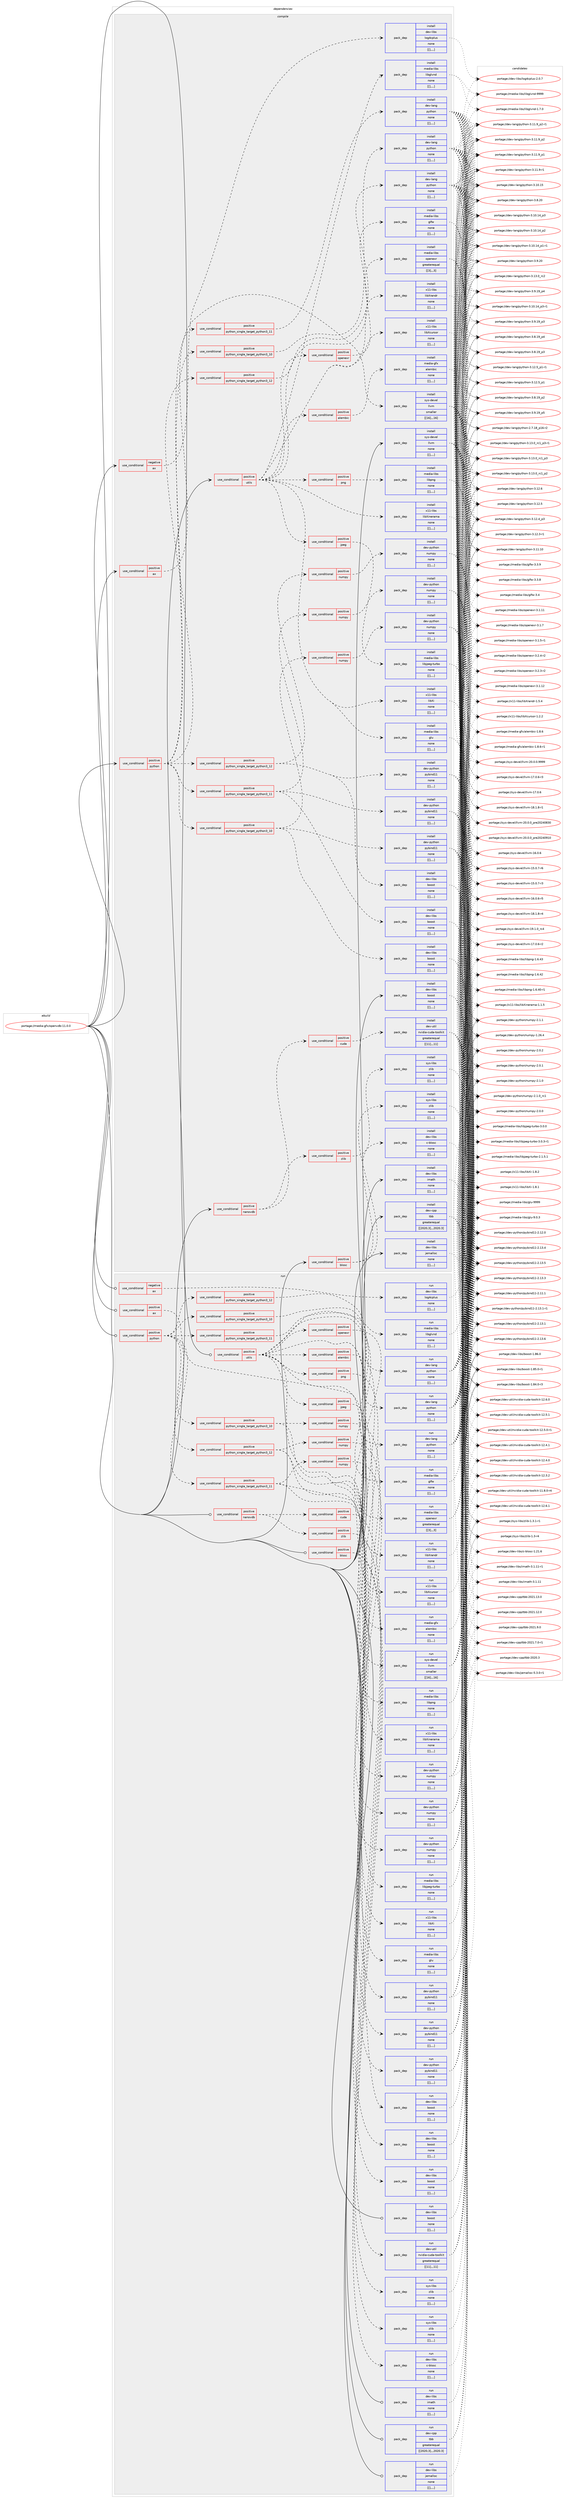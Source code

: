 digraph prolog {

# *************
# Graph options
# *************

newrank=true;
concentrate=true;
compound=true;
graph [rankdir=LR,fontname=Helvetica,fontsize=10,ranksep=1.5];#, ranksep=2.5, nodesep=0.2];
edge  [arrowhead=vee];
node  [fontname=Helvetica,fontsize=10];

# **********
# The ebuild
# **********

subgraph cluster_leftcol {
color=gray;
label=<<i>ebuild</i>>;
id [label="portage://media-gfx/openvdb-11.0.0", color=red, width=4, href="../media-gfx/openvdb-11.0.0.svg"];
}

# ****************
# The dependencies
# ****************

subgraph cluster_midcol {
color=gray;
label=<<i>dependencies</i>>;
subgraph cluster_compile {
fillcolor="#eeeeee";
style=filled;
label=<<i>compile</i>>;
subgraph cond77069 {
dependency308604 [label=<<TABLE BORDER="0" CELLBORDER="1" CELLSPACING="0" CELLPADDING="4"><TR><TD ROWSPAN="3" CELLPADDING="10">use_conditional</TD></TR><TR><TD>negative</TD></TR><TR><TD>ax</TD></TR></TABLE>>, shape=none, color=red];
subgraph pack229019 {
dependency308605 [label=<<TABLE BORDER="0" CELLBORDER="1" CELLSPACING="0" CELLPADDING="4" WIDTH="220"><TR><TD ROWSPAN="6" CELLPADDING="30">pack_dep</TD></TR><TR><TD WIDTH="110">install</TD></TR><TR><TD>dev-libs</TD></TR><TR><TD>log4cplus</TD></TR><TR><TD>none</TD></TR><TR><TD>[[],,,,]</TD></TR></TABLE>>, shape=none, color=blue];
}
dependency308604:e -> dependency308605:w [weight=20,style="dashed",arrowhead="vee"];
}
id:e -> dependency308604:w [weight=20,style="solid",arrowhead="vee"];
subgraph cond77070 {
dependency308606 [label=<<TABLE BORDER="0" CELLBORDER="1" CELLSPACING="0" CELLPADDING="4"><TR><TD ROWSPAN="3" CELLPADDING="10">use_conditional</TD></TR><TR><TD>positive</TD></TR><TR><TD>ax</TD></TR></TABLE>>, shape=none, color=red];
subgraph pack229020 {
dependency308607 [label=<<TABLE BORDER="0" CELLBORDER="1" CELLSPACING="0" CELLPADDING="4" WIDTH="220"><TR><TD ROWSPAN="6" CELLPADDING="30">pack_dep</TD></TR><TR><TD WIDTH="110">install</TD></TR><TR><TD>sys-devel</TD></TR><TR><TD>llvm</TD></TR><TR><TD>smaller</TD></TR><TR><TD>[[16],,,16]</TD></TR></TABLE>>, shape=none, color=blue];
}
dependency308606:e -> dependency308607:w [weight=20,style="dashed",arrowhead="vee"];
}
id:e -> dependency308606:w [weight=20,style="solid",arrowhead="vee"];
subgraph cond77071 {
dependency308608 [label=<<TABLE BORDER="0" CELLBORDER="1" CELLSPACING="0" CELLPADDING="4"><TR><TD ROWSPAN="3" CELLPADDING="10">use_conditional</TD></TR><TR><TD>positive</TD></TR><TR><TD>blosc</TD></TR></TABLE>>, shape=none, color=red];
subgraph pack229021 {
dependency308609 [label=<<TABLE BORDER="0" CELLBORDER="1" CELLSPACING="0" CELLPADDING="4" WIDTH="220"><TR><TD ROWSPAN="6" CELLPADDING="30">pack_dep</TD></TR><TR><TD WIDTH="110">install</TD></TR><TR><TD>dev-libs</TD></TR><TR><TD>c-blosc</TD></TR><TR><TD>none</TD></TR><TR><TD>[[],,,,]</TD></TR></TABLE>>, shape=none, color=blue];
}
dependency308608:e -> dependency308609:w [weight=20,style="dashed",arrowhead="vee"];
subgraph pack229022 {
dependency308610 [label=<<TABLE BORDER="0" CELLBORDER="1" CELLSPACING="0" CELLPADDING="4" WIDTH="220"><TR><TD ROWSPAN="6" CELLPADDING="30">pack_dep</TD></TR><TR><TD WIDTH="110">install</TD></TR><TR><TD>sys-libs</TD></TR><TR><TD>zlib</TD></TR><TR><TD>none</TD></TR><TR><TD>[[],,,,]</TD></TR></TABLE>>, shape=none, color=blue];
}
dependency308608:e -> dependency308610:w [weight=20,style="dashed",arrowhead="vee"];
}
id:e -> dependency308608:w [weight=20,style="solid",arrowhead="vee"];
subgraph cond77072 {
dependency308611 [label=<<TABLE BORDER="0" CELLBORDER="1" CELLSPACING="0" CELLPADDING="4"><TR><TD ROWSPAN="3" CELLPADDING="10">use_conditional</TD></TR><TR><TD>positive</TD></TR><TR><TD>nanovdb</TD></TR></TABLE>>, shape=none, color=red];
subgraph cond77073 {
dependency308612 [label=<<TABLE BORDER="0" CELLBORDER="1" CELLSPACING="0" CELLPADDING="4"><TR><TD ROWSPAN="3" CELLPADDING="10">use_conditional</TD></TR><TR><TD>positive</TD></TR><TR><TD>zlib</TD></TR></TABLE>>, shape=none, color=red];
subgraph pack229023 {
dependency308613 [label=<<TABLE BORDER="0" CELLBORDER="1" CELLSPACING="0" CELLPADDING="4" WIDTH="220"><TR><TD ROWSPAN="6" CELLPADDING="30">pack_dep</TD></TR><TR><TD WIDTH="110">install</TD></TR><TR><TD>sys-libs</TD></TR><TR><TD>zlib</TD></TR><TR><TD>none</TD></TR><TR><TD>[[],,,,]</TD></TR></TABLE>>, shape=none, color=blue];
}
dependency308612:e -> dependency308613:w [weight=20,style="dashed",arrowhead="vee"];
}
dependency308611:e -> dependency308612:w [weight=20,style="dashed",arrowhead="vee"];
subgraph cond77074 {
dependency308614 [label=<<TABLE BORDER="0" CELLBORDER="1" CELLSPACING="0" CELLPADDING="4"><TR><TD ROWSPAN="3" CELLPADDING="10">use_conditional</TD></TR><TR><TD>positive</TD></TR><TR><TD>cuda</TD></TR></TABLE>>, shape=none, color=red];
subgraph pack229024 {
dependency308615 [label=<<TABLE BORDER="0" CELLBORDER="1" CELLSPACING="0" CELLPADDING="4" WIDTH="220"><TR><TD ROWSPAN="6" CELLPADDING="30">pack_dep</TD></TR><TR><TD WIDTH="110">install</TD></TR><TR><TD>dev-util</TD></TR><TR><TD>nvidia-cuda-toolkit</TD></TR><TR><TD>greaterequal</TD></TR><TR><TD>[[11],,,11]</TD></TR></TABLE>>, shape=none, color=blue];
}
dependency308614:e -> dependency308615:w [weight=20,style="dashed",arrowhead="vee"];
}
dependency308611:e -> dependency308614:w [weight=20,style="dashed",arrowhead="vee"];
}
id:e -> dependency308611:w [weight=20,style="solid",arrowhead="vee"];
subgraph cond77075 {
dependency308616 [label=<<TABLE BORDER="0" CELLBORDER="1" CELLSPACING="0" CELLPADDING="4"><TR><TD ROWSPAN="3" CELLPADDING="10">use_conditional</TD></TR><TR><TD>positive</TD></TR><TR><TD>python</TD></TR></TABLE>>, shape=none, color=red];
subgraph cond77076 {
dependency308617 [label=<<TABLE BORDER="0" CELLBORDER="1" CELLSPACING="0" CELLPADDING="4"><TR><TD ROWSPAN="3" CELLPADDING="10">use_conditional</TD></TR><TR><TD>positive</TD></TR><TR><TD>python_single_target_python3_10</TD></TR></TABLE>>, shape=none, color=red];
subgraph pack229025 {
dependency308618 [label=<<TABLE BORDER="0" CELLBORDER="1" CELLSPACING="0" CELLPADDING="4" WIDTH="220"><TR><TD ROWSPAN="6" CELLPADDING="30">pack_dep</TD></TR><TR><TD WIDTH="110">install</TD></TR><TR><TD>dev-lang</TD></TR><TR><TD>python</TD></TR><TR><TD>none</TD></TR><TR><TD>[[],,,,]</TD></TR></TABLE>>, shape=none, color=blue];
}
dependency308617:e -> dependency308618:w [weight=20,style="dashed",arrowhead="vee"];
}
dependency308616:e -> dependency308617:w [weight=20,style="dashed",arrowhead="vee"];
subgraph cond77077 {
dependency308619 [label=<<TABLE BORDER="0" CELLBORDER="1" CELLSPACING="0" CELLPADDING="4"><TR><TD ROWSPAN="3" CELLPADDING="10">use_conditional</TD></TR><TR><TD>positive</TD></TR><TR><TD>python_single_target_python3_11</TD></TR></TABLE>>, shape=none, color=red];
subgraph pack229026 {
dependency308620 [label=<<TABLE BORDER="0" CELLBORDER="1" CELLSPACING="0" CELLPADDING="4" WIDTH="220"><TR><TD ROWSPAN="6" CELLPADDING="30">pack_dep</TD></TR><TR><TD WIDTH="110">install</TD></TR><TR><TD>dev-lang</TD></TR><TR><TD>python</TD></TR><TR><TD>none</TD></TR><TR><TD>[[],,,,]</TD></TR></TABLE>>, shape=none, color=blue];
}
dependency308619:e -> dependency308620:w [weight=20,style="dashed",arrowhead="vee"];
}
dependency308616:e -> dependency308619:w [weight=20,style="dashed",arrowhead="vee"];
subgraph cond77078 {
dependency308621 [label=<<TABLE BORDER="0" CELLBORDER="1" CELLSPACING="0" CELLPADDING="4"><TR><TD ROWSPAN="3" CELLPADDING="10">use_conditional</TD></TR><TR><TD>positive</TD></TR><TR><TD>python_single_target_python3_12</TD></TR></TABLE>>, shape=none, color=red];
subgraph pack229027 {
dependency308622 [label=<<TABLE BORDER="0" CELLBORDER="1" CELLSPACING="0" CELLPADDING="4" WIDTH="220"><TR><TD ROWSPAN="6" CELLPADDING="30">pack_dep</TD></TR><TR><TD WIDTH="110">install</TD></TR><TR><TD>dev-lang</TD></TR><TR><TD>python</TD></TR><TR><TD>none</TD></TR><TR><TD>[[],,,,]</TD></TR></TABLE>>, shape=none, color=blue];
}
dependency308621:e -> dependency308622:w [weight=20,style="dashed",arrowhead="vee"];
}
dependency308616:e -> dependency308621:w [weight=20,style="dashed",arrowhead="vee"];
subgraph cond77079 {
dependency308623 [label=<<TABLE BORDER="0" CELLBORDER="1" CELLSPACING="0" CELLPADDING="4"><TR><TD ROWSPAN="3" CELLPADDING="10">use_conditional</TD></TR><TR><TD>positive</TD></TR><TR><TD>python_single_target_python3_10</TD></TR></TABLE>>, shape=none, color=red];
subgraph pack229028 {
dependency308624 [label=<<TABLE BORDER="0" CELLBORDER="1" CELLSPACING="0" CELLPADDING="4" WIDTH="220"><TR><TD ROWSPAN="6" CELLPADDING="30">pack_dep</TD></TR><TR><TD WIDTH="110">install</TD></TR><TR><TD>dev-libs</TD></TR><TR><TD>boost</TD></TR><TR><TD>none</TD></TR><TR><TD>[[],,,,]</TD></TR></TABLE>>, shape=none, color=blue];
}
dependency308623:e -> dependency308624:w [weight=20,style="dashed",arrowhead="vee"];
subgraph pack229029 {
dependency308625 [label=<<TABLE BORDER="0" CELLBORDER="1" CELLSPACING="0" CELLPADDING="4" WIDTH="220"><TR><TD ROWSPAN="6" CELLPADDING="30">pack_dep</TD></TR><TR><TD WIDTH="110">install</TD></TR><TR><TD>dev-python</TD></TR><TR><TD>pybind11</TD></TR><TR><TD>none</TD></TR><TR><TD>[[],,,,]</TD></TR></TABLE>>, shape=none, color=blue];
}
dependency308623:e -> dependency308625:w [weight=20,style="dashed",arrowhead="vee"];
subgraph cond77080 {
dependency308626 [label=<<TABLE BORDER="0" CELLBORDER="1" CELLSPACING="0" CELLPADDING="4"><TR><TD ROWSPAN="3" CELLPADDING="10">use_conditional</TD></TR><TR><TD>positive</TD></TR><TR><TD>numpy</TD></TR></TABLE>>, shape=none, color=red];
subgraph pack229030 {
dependency308627 [label=<<TABLE BORDER="0" CELLBORDER="1" CELLSPACING="0" CELLPADDING="4" WIDTH="220"><TR><TD ROWSPAN="6" CELLPADDING="30">pack_dep</TD></TR><TR><TD WIDTH="110">install</TD></TR><TR><TD>dev-python</TD></TR><TR><TD>numpy</TD></TR><TR><TD>none</TD></TR><TR><TD>[[],,,,]</TD></TR></TABLE>>, shape=none, color=blue];
}
dependency308626:e -> dependency308627:w [weight=20,style="dashed",arrowhead="vee"];
}
dependency308623:e -> dependency308626:w [weight=20,style="dashed",arrowhead="vee"];
}
dependency308616:e -> dependency308623:w [weight=20,style="dashed",arrowhead="vee"];
subgraph cond77081 {
dependency308628 [label=<<TABLE BORDER="0" CELLBORDER="1" CELLSPACING="0" CELLPADDING="4"><TR><TD ROWSPAN="3" CELLPADDING="10">use_conditional</TD></TR><TR><TD>positive</TD></TR><TR><TD>python_single_target_python3_11</TD></TR></TABLE>>, shape=none, color=red];
subgraph pack229031 {
dependency308629 [label=<<TABLE BORDER="0" CELLBORDER="1" CELLSPACING="0" CELLPADDING="4" WIDTH="220"><TR><TD ROWSPAN="6" CELLPADDING="30">pack_dep</TD></TR><TR><TD WIDTH="110">install</TD></TR><TR><TD>dev-libs</TD></TR><TR><TD>boost</TD></TR><TR><TD>none</TD></TR><TR><TD>[[],,,,]</TD></TR></TABLE>>, shape=none, color=blue];
}
dependency308628:e -> dependency308629:w [weight=20,style="dashed",arrowhead="vee"];
subgraph pack229032 {
dependency308630 [label=<<TABLE BORDER="0" CELLBORDER="1" CELLSPACING="0" CELLPADDING="4" WIDTH="220"><TR><TD ROWSPAN="6" CELLPADDING="30">pack_dep</TD></TR><TR><TD WIDTH="110">install</TD></TR><TR><TD>dev-python</TD></TR><TR><TD>pybind11</TD></TR><TR><TD>none</TD></TR><TR><TD>[[],,,,]</TD></TR></TABLE>>, shape=none, color=blue];
}
dependency308628:e -> dependency308630:w [weight=20,style="dashed",arrowhead="vee"];
subgraph cond77082 {
dependency308631 [label=<<TABLE BORDER="0" CELLBORDER="1" CELLSPACING="0" CELLPADDING="4"><TR><TD ROWSPAN="3" CELLPADDING="10">use_conditional</TD></TR><TR><TD>positive</TD></TR><TR><TD>numpy</TD></TR></TABLE>>, shape=none, color=red];
subgraph pack229033 {
dependency308632 [label=<<TABLE BORDER="0" CELLBORDER="1" CELLSPACING="0" CELLPADDING="4" WIDTH="220"><TR><TD ROWSPAN="6" CELLPADDING="30">pack_dep</TD></TR><TR><TD WIDTH="110">install</TD></TR><TR><TD>dev-python</TD></TR><TR><TD>numpy</TD></TR><TR><TD>none</TD></TR><TR><TD>[[],,,,]</TD></TR></TABLE>>, shape=none, color=blue];
}
dependency308631:e -> dependency308632:w [weight=20,style="dashed",arrowhead="vee"];
}
dependency308628:e -> dependency308631:w [weight=20,style="dashed",arrowhead="vee"];
}
dependency308616:e -> dependency308628:w [weight=20,style="dashed",arrowhead="vee"];
subgraph cond77083 {
dependency308633 [label=<<TABLE BORDER="0" CELLBORDER="1" CELLSPACING="0" CELLPADDING="4"><TR><TD ROWSPAN="3" CELLPADDING="10">use_conditional</TD></TR><TR><TD>positive</TD></TR><TR><TD>python_single_target_python3_12</TD></TR></TABLE>>, shape=none, color=red];
subgraph pack229034 {
dependency308634 [label=<<TABLE BORDER="0" CELLBORDER="1" CELLSPACING="0" CELLPADDING="4" WIDTH="220"><TR><TD ROWSPAN="6" CELLPADDING="30">pack_dep</TD></TR><TR><TD WIDTH="110">install</TD></TR><TR><TD>dev-libs</TD></TR><TR><TD>boost</TD></TR><TR><TD>none</TD></TR><TR><TD>[[],,,,]</TD></TR></TABLE>>, shape=none, color=blue];
}
dependency308633:e -> dependency308634:w [weight=20,style="dashed",arrowhead="vee"];
subgraph pack229035 {
dependency308635 [label=<<TABLE BORDER="0" CELLBORDER="1" CELLSPACING="0" CELLPADDING="4" WIDTH="220"><TR><TD ROWSPAN="6" CELLPADDING="30">pack_dep</TD></TR><TR><TD WIDTH="110">install</TD></TR><TR><TD>dev-python</TD></TR><TR><TD>pybind11</TD></TR><TR><TD>none</TD></TR><TR><TD>[[],,,,]</TD></TR></TABLE>>, shape=none, color=blue];
}
dependency308633:e -> dependency308635:w [weight=20,style="dashed",arrowhead="vee"];
subgraph cond77084 {
dependency308636 [label=<<TABLE BORDER="0" CELLBORDER="1" CELLSPACING="0" CELLPADDING="4"><TR><TD ROWSPAN="3" CELLPADDING="10">use_conditional</TD></TR><TR><TD>positive</TD></TR><TR><TD>numpy</TD></TR></TABLE>>, shape=none, color=red];
subgraph pack229036 {
dependency308637 [label=<<TABLE BORDER="0" CELLBORDER="1" CELLSPACING="0" CELLPADDING="4" WIDTH="220"><TR><TD ROWSPAN="6" CELLPADDING="30">pack_dep</TD></TR><TR><TD WIDTH="110">install</TD></TR><TR><TD>dev-python</TD></TR><TR><TD>numpy</TD></TR><TR><TD>none</TD></TR><TR><TD>[[],,,,]</TD></TR></TABLE>>, shape=none, color=blue];
}
dependency308636:e -> dependency308637:w [weight=20,style="dashed",arrowhead="vee"];
}
dependency308633:e -> dependency308636:w [weight=20,style="dashed",arrowhead="vee"];
}
dependency308616:e -> dependency308633:w [weight=20,style="dashed",arrowhead="vee"];
}
id:e -> dependency308616:w [weight=20,style="solid",arrowhead="vee"];
subgraph cond77085 {
dependency308638 [label=<<TABLE BORDER="0" CELLBORDER="1" CELLSPACING="0" CELLPADDING="4"><TR><TD ROWSPAN="3" CELLPADDING="10">use_conditional</TD></TR><TR><TD>positive</TD></TR><TR><TD>utils</TD></TR></TABLE>>, shape=none, color=red];
subgraph pack229037 {
dependency308639 [label=<<TABLE BORDER="0" CELLBORDER="1" CELLSPACING="0" CELLPADDING="4" WIDTH="220"><TR><TD ROWSPAN="6" CELLPADDING="30">pack_dep</TD></TR><TR><TD WIDTH="110">install</TD></TR><TR><TD>x11-libs</TD></TR><TR><TD>libXcursor</TD></TR><TR><TD>none</TD></TR><TR><TD>[[],,,,]</TD></TR></TABLE>>, shape=none, color=blue];
}
dependency308638:e -> dependency308639:w [weight=20,style="dashed",arrowhead="vee"];
subgraph pack229038 {
dependency308640 [label=<<TABLE BORDER="0" CELLBORDER="1" CELLSPACING="0" CELLPADDING="4" WIDTH="220"><TR><TD ROWSPAN="6" CELLPADDING="30">pack_dep</TD></TR><TR><TD WIDTH="110">install</TD></TR><TR><TD>x11-libs</TD></TR><TR><TD>libXi</TD></TR><TR><TD>none</TD></TR><TR><TD>[[],,,,]</TD></TR></TABLE>>, shape=none, color=blue];
}
dependency308638:e -> dependency308640:w [weight=20,style="dashed",arrowhead="vee"];
subgraph pack229039 {
dependency308641 [label=<<TABLE BORDER="0" CELLBORDER="1" CELLSPACING="0" CELLPADDING="4" WIDTH="220"><TR><TD ROWSPAN="6" CELLPADDING="30">pack_dep</TD></TR><TR><TD WIDTH="110">install</TD></TR><TR><TD>x11-libs</TD></TR><TR><TD>libXinerama</TD></TR><TR><TD>none</TD></TR><TR><TD>[[],,,,]</TD></TR></TABLE>>, shape=none, color=blue];
}
dependency308638:e -> dependency308641:w [weight=20,style="dashed",arrowhead="vee"];
subgraph pack229040 {
dependency308642 [label=<<TABLE BORDER="0" CELLBORDER="1" CELLSPACING="0" CELLPADDING="4" WIDTH="220"><TR><TD ROWSPAN="6" CELLPADDING="30">pack_dep</TD></TR><TR><TD WIDTH="110">install</TD></TR><TR><TD>x11-libs</TD></TR><TR><TD>libXrandr</TD></TR><TR><TD>none</TD></TR><TR><TD>[[],,,,]</TD></TR></TABLE>>, shape=none, color=blue];
}
dependency308638:e -> dependency308642:w [weight=20,style="dashed",arrowhead="vee"];
subgraph pack229041 {
dependency308643 [label=<<TABLE BORDER="0" CELLBORDER="1" CELLSPACING="0" CELLPADDING="4" WIDTH="220"><TR><TD ROWSPAN="6" CELLPADDING="30">pack_dep</TD></TR><TR><TD WIDTH="110">install</TD></TR><TR><TD>media-libs</TD></TR><TR><TD>glfw</TD></TR><TR><TD>none</TD></TR><TR><TD>[[],,,,]</TD></TR></TABLE>>, shape=none, color=blue];
}
dependency308638:e -> dependency308643:w [weight=20,style="dashed",arrowhead="vee"];
subgraph pack229042 {
dependency308644 [label=<<TABLE BORDER="0" CELLBORDER="1" CELLSPACING="0" CELLPADDING="4" WIDTH="220"><TR><TD ROWSPAN="6" CELLPADDING="30">pack_dep</TD></TR><TR><TD WIDTH="110">install</TD></TR><TR><TD>media-libs</TD></TR><TR><TD>glu</TD></TR><TR><TD>none</TD></TR><TR><TD>[[],,,,]</TD></TR></TABLE>>, shape=none, color=blue];
}
dependency308638:e -> dependency308644:w [weight=20,style="dashed",arrowhead="vee"];
subgraph cond77086 {
dependency308645 [label=<<TABLE BORDER="0" CELLBORDER="1" CELLSPACING="0" CELLPADDING="4"><TR><TD ROWSPAN="3" CELLPADDING="10">use_conditional</TD></TR><TR><TD>positive</TD></TR><TR><TD>alembic</TD></TR></TABLE>>, shape=none, color=red];
subgraph pack229043 {
dependency308646 [label=<<TABLE BORDER="0" CELLBORDER="1" CELLSPACING="0" CELLPADDING="4" WIDTH="220"><TR><TD ROWSPAN="6" CELLPADDING="30">pack_dep</TD></TR><TR><TD WIDTH="110">install</TD></TR><TR><TD>media-gfx</TD></TR><TR><TD>alembic</TD></TR><TR><TD>none</TD></TR><TR><TD>[[],,,,]</TD></TR></TABLE>>, shape=none, color=blue];
}
dependency308645:e -> dependency308646:w [weight=20,style="dashed",arrowhead="vee"];
}
dependency308638:e -> dependency308645:w [weight=20,style="dashed",arrowhead="vee"];
subgraph cond77087 {
dependency308647 [label=<<TABLE BORDER="0" CELLBORDER="1" CELLSPACING="0" CELLPADDING="4"><TR><TD ROWSPAN="3" CELLPADDING="10">use_conditional</TD></TR><TR><TD>positive</TD></TR><TR><TD>jpeg</TD></TR></TABLE>>, shape=none, color=red];
subgraph pack229044 {
dependency308648 [label=<<TABLE BORDER="0" CELLBORDER="1" CELLSPACING="0" CELLPADDING="4" WIDTH="220"><TR><TD ROWSPAN="6" CELLPADDING="30">pack_dep</TD></TR><TR><TD WIDTH="110">install</TD></TR><TR><TD>media-libs</TD></TR><TR><TD>libjpeg-turbo</TD></TR><TR><TD>none</TD></TR><TR><TD>[[],,,,]</TD></TR></TABLE>>, shape=none, color=blue];
}
dependency308647:e -> dependency308648:w [weight=20,style="dashed",arrowhead="vee"];
}
dependency308638:e -> dependency308647:w [weight=20,style="dashed",arrowhead="vee"];
subgraph cond77088 {
dependency308649 [label=<<TABLE BORDER="0" CELLBORDER="1" CELLSPACING="0" CELLPADDING="4"><TR><TD ROWSPAN="3" CELLPADDING="10">use_conditional</TD></TR><TR><TD>positive</TD></TR><TR><TD>png</TD></TR></TABLE>>, shape=none, color=red];
subgraph pack229045 {
dependency308650 [label=<<TABLE BORDER="0" CELLBORDER="1" CELLSPACING="0" CELLPADDING="4" WIDTH="220"><TR><TD ROWSPAN="6" CELLPADDING="30">pack_dep</TD></TR><TR><TD WIDTH="110">install</TD></TR><TR><TD>media-libs</TD></TR><TR><TD>libpng</TD></TR><TR><TD>none</TD></TR><TR><TD>[[],,,,]</TD></TR></TABLE>>, shape=none, color=blue];
}
dependency308649:e -> dependency308650:w [weight=20,style="dashed",arrowhead="vee"];
}
dependency308638:e -> dependency308649:w [weight=20,style="dashed",arrowhead="vee"];
subgraph cond77089 {
dependency308651 [label=<<TABLE BORDER="0" CELLBORDER="1" CELLSPACING="0" CELLPADDING="4"><TR><TD ROWSPAN="3" CELLPADDING="10">use_conditional</TD></TR><TR><TD>positive</TD></TR><TR><TD>openexr</TD></TR></TABLE>>, shape=none, color=red];
subgraph pack229046 {
dependency308652 [label=<<TABLE BORDER="0" CELLBORDER="1" CELLSPACING="0" CELLPADDING="4" WIDTH="220"><TR><TD ROWSPAN="6" CELLPADDING="30">pack_dep</TD></TR><TR><TD WIDTH="110">install</TD></TR><TR><TD>media-libs</TD></TR><TR><TD>openexr</TD></TR><TR><TD>greaterequal</TD></TR><TR><TD>[[3],,,3]</TD></TR></TABLE>>, shape=none, color=blue];
}
dependency308651:e -> dependency308652:w [weight=20,style="dashed",arrowhead="vee"];
}
dependency308638:e -> dependency308651:w [weight=20,style="dashed",arrowhead="vee"];
subgraph pack229047 {
dependency308653 [label=<<TABLE BORDER="0" CELLBORDER="1" CELLSPACING="0" CELLPADDING="4" WIDTH="220"><TR><TD ROWSPAN="6" CELLPADDING="30">pack_dep</TD></TR><TR><TD WIDTH="110">install</TD></TR><TR><TD>media-libs</TD></TR><TR><TD>libglvnd</TD></TR><TR><TD>none</TD></TR><TR><TD>[[],,,,]</TD></TR></TABLE>>, shape=none, color=blue];
}
dependency308638:e -> dependency308653:w [weight=20,style="dashed",arrowhead="vee"];
}
id:e -> dependency308638:w [weight=20,style="solid",arrowhead="vee"];
subgraph pack229048 {
dependency308654 [label=<<TABLE BORDER="0" CELLBORDER="1" CELLSPACING="0" CELLPADDING="4" WIDTH="220"><TR><TD ROWSPAN="6" CELLPADDING="30">pack_dep</TD></TR><TR><TD WIDTH="110">install</TD></TR><TR><TD>dev-cpp</TD></TR><TR><TD>tbb</TD></TR><TR><TD>greaterequal</TD></TR><TR><TD>[[2020,3],,,2020.3]</TD></TR></TABLE>>, shape=none, color=blue];
}
id:e -> dependency308654:w [weight=20,style="solid",arrowhead="vee"];
subgraph pack229049 {
dependency308655 [label=<<TABLE BORDER="0" CELLBORDER="1" CELLSPACING="0" CELLPADDING="4" WIDTH="220"><TR><TD ROWSPAN="6" CELLPADDING="30">pack_dep</TD></TR><TR><TD WIDTH="110">install</TD></TR><TR><TD>dev-libs</TD></TR><TR><TD>boost</TD></TR><TR><TD>none</TD></TR><TR><TD>[[],,,,]</TD></TR></TABLE>>, shape=none, color=blue];
}
id:e -> dependency308655:w [weight=20,style="solid",arrowhead="vee"];
subgraph pack229050 {
dependency308656 [label=<<TABLE BORDER="0" CELLBORDER="1" CELLSPACING="0" CELLPADDING="4" WIDTH="220"><TR><TD ROWSPAN="6" CELLPADDING="30">pack_dep</TD></TR><TR><TD WIDTH="110">install</TD></TR><TR><TD>dev-libs</TD></TR><TR><TD>imath</TD></TR><TR><TD>none</TD></TR><TR><TD>[[],,,,]</TD></TR></TABLE>>, shape=none, color=blue];
}
id:e -> dependency308656:w [weight=20,style="solid",arrowhead="vee"];
subgraph pack229051 {
dependency308657 [label=<<TABLE BORDER="0" CELLBORDER="1" CELLSPACING="0" CELLPADDING="4" WIDTH="220"><TR><TD ROWSPAN="6" CELLPADDING="30">pack_dep</TD></TR><TR><TD WIDTH="110">install</TD></TR><TR><TD>dev-libs</TD></TR><TR><TD>jemalloc</TD></TR><TR><TD>none</TD></TR><TR><TD>[[],,,,]</TD></TR></TABLE>>, shape=none, color=blue];
}
id:e -> dependency308657:w [weight=20,style="solid",arrowhead="vee"];
subgraph pack229052 {
dependency308658 [label=<<TABLE BORDER="0" CELLBORDER="1" CELLSPACING="0" CELLPADDING="4" WIDTH="220"><TR><TD ROWSPAN="6" CELLPADDING="30">pack_dep</TD></TR><TR><TD WIDTH="110">install</TD></TR><TR><TD>sys-devel</TD></TR><TR><TD>llvm</TD></TR><TR><TD>none</TD></TR><TR><TD>[[],,,,]</TD></TR></TABLE>>, shape=none, color=blue];
}
id:e -> dependency308658:w [weight=20,style="solid",arrowhead="vee"];
}
subgraph cluster_compileandrun {
fillcolor="#eeeeee";
style=filled;
label=<<i>compile and run</i>>;
}
subgraph cluster_run {
fillcolor="#eeeeee";
style=filled;
label=<<i>run</i>>;
subgraph cond77090 {
dependency308659 [label=<<TABLE BORDER="0" CELLBORDER="1" CELLSPACING="0" CELLPADDING="4"><TR><TD ROWSPAN="3" CELLPADDING="10">use_conditional</TD></TR><TR><TD>negative</TD></TR><TR><TD>ax</TD></TR></TABLE>>, shape=none, color=red];
subgraph pack229053 {
dependency308660 [label=<<TABLE BORDER="0" CELLBORDER="1" CELLSPACING="0" CELLPADDING="4" WIDTH="220"><TR><TD ROWSPAN="6" CELLPADDING="30">pack_dep</TD></TR><TR><TD WIDTH="110">run</TD></TR><TR><TD>dev-libs</TD></TR><TR><TD>log4cplus</TD></TR><TR><TD>none</TD></TR><TR><TD>[[],,,,]</TD></TR></TABLE>>, shape=none, color=blue];
}
dependency308659:e -> dependency308660:w [weight=20,style="dashed",arrowhead="vee"];
}
id:e -> dependency308659:w [weight=20,style="solid",arrowhead="odot"];
subgraph cond77091 {
dependency308661 [label=<<TABLE BORDER="0" CELLBORDER="1" CELLSPACING="0" CELLPADDING="4"><TR><TD ROWSPAN="3" CELLPADDING="10">use_conditional</TD></TR><TR><TD>positive</TD></TR><TR><TD>ax</TD></TR></TABLE>>, shape=none, color=red];
subgraph pack229054 {
dependency308662 [label=<<TABLE BORDER="0" CELLBORDER="1" CELLSPACING="0" CELLPADDING="4" WIDTH="220"><TR><TD ROWSPAN="6" CELLPADDING="30">pack_dep</TD></TR><TR><TD WIDTH="110">run</TD></TR><TR><TD>sys-devel</TD></TR><TR><TD>llvm</TD></TR><TR><TD>smaller</TD></TR><TR><TD>[[16],,,16]</TD></TR></TABLE>>, shape=none, color=blue];
}
dependency308661:e -> dependency308662:w [weight=20,style="dashed",arrowhead="vee"];
}
id:e -> dependency308661:w [weight=20,style="solid",arrowhead="odot"];
subgraph cond77092 {
dependency308663 [label=<<TABLE BORDER="0" CELLBORDER="1" CELLSPACING="0" CELLPADDING="4"><TR><TD ROWSPAN="3" CELLPADDING="10">use_conditional</TD></TR><TR><TD>positive</TD></TR><TR><TD>blosc</TD></TR></TABLE>>, shape=none, color=red];
subgraph pack229055 {
dependency308664 [label=<<TABLE BORDER="0" CELLBORDER="1" CELLSPACING="0" CELLPADDING="4" WIDTH="220"><TR><TD ROWSPAN="6" CELLPADDING="30">pack_dep</TD></TR><TR><TD WIDTH="110">run</TD></TR><TR><TD>dev-libs</TD></TR><TR><TD>c-blosc</TD></TR><TR><TD>none</TD></TR><TR><TD>[[],,,,]</TD></TR></TABLE>>, shape=none, color=blue];
}
dependency308663:e -> dependency308664:w [weight=20,style="dashed",arrowhead="vee"];
subgraph pack229056 {
dependency308665 [label=<<TABLE BORDER="0" CELLBORDER="1" CELLSPACING="0" CELLPADDING="4" WIDTH="220"><TR><TD ROWSPAN="6" CELLPADDING="30">pack_dep</TD></TR><TR><TD WIDTH="110">run</TD></TR><TR><TD>sys-libs</TD></TR><TR><TD>zlib</TD></TR><TR><TD>none</TD></TR><TR><TD>[[],,,,]</TD></TR></TABLE>>, shape=none, color=blue];
}
dependency308663:e -> dependency308665:w [weight=20,style="dashed",arrowhead="vee"];
}
id:e -> dependency308663:w [weight=20,style="solid",arrowhead="odot"];
subgraph cond77093 {
dependency308666 [label=<<TABLE BORDER="0" CELLBORDER="1" CELLSPACING="0" CELLPADDING="4"><TR><TD ROWSPAN="3" CELLPADDING="10">use_conditional</TD></TR><TR><TD>positive</TD></TR><TR><TD>nanovdb</TD></TR></TABLE>>, shape=none, color=red];
subgraph cond77094 {
dependency308667 [label=<<TABLE BORDER="0" CELLBORDER="1" CELLSPACING="0" CELLPADDING="4"><TR><TD ROWSPAN="3" CELLPADDING="10">use_conditional</TD></TR><TR><TD>positive</TD></TR><TR><TD>zlib</TD></TR></TABLE>>, shape=none, color=red];
subgraph pack229057 {
dependency308668 [label=<<TABLE BORDER="0" CELLBORDER="1" CELLSPACING="0" CELLPADDING="4" WIDTH="220"><TR><TD ROWSPAN="6" CELLPADDING="30">pack_dep</TD></TR><TR><TD WIDTH="110">run</TD></TR><TR><TD>sys-libs</TD></TR><TR><TD>zlib</TD></TR><TR><TD>none</TD></TR><TR><TD>[[],,,,]</TD></TR></TABLE>>, shape=none, color=blue];
}
dependency308667:e -> dependency308668:w [weight=20,style="dashed",arrowhead="vee"];
}
dependency308666:e -> dependency308667:w [weight=20,style="dashed",arrowhead="vee"];
subgraph cond77095 {
dependency308669 [label=<<TABLE BORDER="0" CELLBORDER="1" CELLSPACING="0" CELLPADDING="4"><TR><TD ROWSPAN="3" CELLPADDING="10">use_conditional</TD></TR><TR><TD>positive</TD></TR><TR><TD>cuda</TD></TR></TABLE>>, shape=none, color=red];
subgraph pack229058 {
dependency308670 [label=<<TABLE BORDER="0" CELLBORDER="1" CELLSPACING="0" CELLPADDING="4" WIDTH="220"><TR><TD ROWSPAN="6" CELLPADDING="30">pack_dep</TD></TR><TR><TD WIDTH="110">run</TD></TR><TR><TD>dev-util</TD></TR><TR><TD>nvidia-cuda-toolkit</TD></TR><TR><TD>greaterequal</TD></TR><TR><TD>[[11],,,11]</TD></TR></TABLE>>, shape=none, color=blue];
}
dependency308669:e -> dependency308670:w [weight=20,style="dashed",arrowhead="vee"];
}
dependency308666:e -> dependency308669:w [weight=20,style="dashed",arrowhead="vee"];
}
id:e -> dependency308666:w [weight=20,style="solid",arrowhead="odot"];
subgraph cond77096 {
dependency308671 [label=<<TABLE BORDER="0" CELLBORDER="1" CELLSPACING="0" CELLPADDING="4"><TR><TD ROWSPAN="3" CELLPADDING="10">use_conditional</TD></TR><TR><TD>positive</TD></TR><TR><TD>python</TD></TR></TABLE>>, shape=none, color=red];
subgraph cond77097 {
dependency308672 [label=<<TABLE BORDER="0" CELLBORDER="1" CELLSPACING="0" CELLPADDING="4"><TR><TD ROWSPAN="3" CELLPADDING="10">use_conditional</TD></TR><TR><TD>positive</TD></TR><TR><TD>python_single_target_python3_10</TD></TR></TABLE>>, shape=none, color=red];
subgraph pack229059 {
dependency308673 [label=<<TABLE BORDER="0" CELLBORDER="1" CELLSPACING="0" CELLPADDING="4" WIDTH="220"><TR><TD ROWSPAN="6" CELLPADDING="30">pack_dep</TD></TR><TR><TD WIDTH="110">run</TD></TR><TR><TD>dev-lang</TD></TR><TR><TD>python</TD></TR><TR><TD>none</TD></TR><TR><TD>[[],,,,]</TD></TR></TABLE>>, shape=none, color=blue];
}
dependency308672:e -> dependency308673:w [weight=20,style="dashed",arrowhead="vee"];
}
dependency308671:e -> dependency308672:w [weight=20,style="dashed",arrowhead="vee"];
subgraph cond77098 {
dependency308674 [label=<<TABLE BORDER="0" CELLBORDER="1" CELLSPACING="0" CELLPADDING="4"><TR><TD ROWSPAN="3" CELLPADDING="10">use_conditional</TD></TR><TR><TD>positive</TD></TR><TR><TD>python_single_target_python3_11</TD></TR></TABLE>>, shape=none, color=red];
subgraph pack229060 {
dependency308675 [label=<<TABLE BORDER="0" CELLBORDER="1" CELLSPACING="0" CELLPADDING="4" WIDTH="220"><TR><TD ROWSPAN="6" CELLPADDING="30">pack_dep</TD></TR><TR><TD WIDTH="110">run</TD></TR><TR><TD>dev-lang</TD></TR><TR><TD>python</TD></TR><TR><TD>none</TD></TR><TR><TD>[[],,,,]</TD></TR></TABLE>>, shape=none, color=blue];
}
dependency308674:e -> dependency308675:w [weight=20,style="dashed",arrowhead="vee"];
}
dependency308671:e -> dependency308674:w [weight=20,style="dashed",arrowhead="vee"];
subgraph cond77099 {
dependency308676 [label=<<TABLE BORDER="0" CELLBORDER="1" CELLSPACING="0" CELLPADDING="4"><TR><TD ROWSPAN="3" CELLPADDING="10">use_conditional</TD></TR><TR><TD>positive</TD></TR><TR><TD>python_single_target_python3_12</TD></TR></TABLE>>, shape=none, color=red];
subgraph pack229061 {
dependency308677 [label=<<TABLE BORDER="0" CELLBORDER="1" CELLSPACING="0" CELLPADDING="4" WIDTH="220"><TR><TD ROWSPAN="6" CELLPADDING="30">pack_dep</TD></TR><TR><TD WIDTH="110">run</TD></TR><TR><TD>dev-lang</TD></TR><TR><TD>python</TD></TR><TR><TD>none</TD></TR><TR><TD>[[],,,,]</TD></TR></TABLE>>, shape=none, color=blue];
}
dependency308676:e -> dependency308677:w [weight=20,style="dashed",arrowhead="vee"];
}
dependency308671:e -> dependency308676:w [weight=20,style="dashed",arrowhead="vee"];
subgraph cond77100 {
dependency308678 [label=<<TABLE BORDER="0" CELLBORDER="1" CELLSPACING="0" CELLPADDING="4"><TR><TD ROWSPAN="3" CELLPADDING="10">use_conditional</TD></TR><TR><TD>positive</TD></TR><TR><TD>python_single_target_python3_10</TD></TR></TABLE>>, shape=none, color=red];
subgraph pack229062 {
dependency308679 [label=<<TABLE BORDER="0" CELLBORDER="1" CELLSPACING="0" CELLPADDING="4" WIDTH="220"><TR><TD ROWSPAN="6" CELLPADDING="30">pack_dep</TD></TR><TR><TD WIDTH="110">run</TD></TR><TR><TD>dev-libs</TD></TR><TR><TD>boost</TD></TR><TR><TD>none</TD></TR><TR><TD>[[],,,,]</TD></TR></TABLE>>, shape=none, color=blue];
}
dependency308678:e -> dependency308679:w [weight=20,style="dashed",arrowhead="vee"];
subgraph pack229063 {
dependency308680 [label=<<TABLE BORDER="0" CELLBORDER="1" CELLSPACING="0" CELLPADDING="4" WIDTH="220"><TR><TD ROWSPAN="6" CELLPADDING="30">pack_dep</TD></TR><TR><TD WIDTH="110">run</TD></TR><TR><TD>dev-python</TD></TR><TR><TD>pybind11</TD></TR><TR><TD>none</TD></TR><TR><TD>[[],,,,]</TD></TR></TABLE>>, shape=none, color=blue];
}
dependency308678:e -> dependency308680:w [weight=20,style="dashed",arrowhead="vee"];
subgraph cond77101 {
dependency308681 [label=<<TABLE BORDER="0" CELLBORDER="1" CELLSPACING="0" CELLPADDING="4"><TR><TD ROWSPAN="3" CELLPADDING="10">use_conditional</TD></TR><TR><TD>positive</TD></TR><TR><TD>numpy</TD></TR></TABLE>>, shape=none, color=red];
subgraph pack229064 {
dependency308682 [label=<<TABLE BORDER="0" CELLBORDER="1" CELLSPACING="0" CELLPADDING="4" WIDTH="220"><TR><TD ROWSPAN="6" CELLPADDING="30">pack_dep</TD></TR><TR><TD WIDTH="110">run</TD></TR><TR><TD>dev-python</TD></TR><TR><TD>numpy</TD></TR><TR><TD>none</TD></TR><TR><TD>[[],,,,]</TD></TR></TABLE>>, shape=none, color=blue];
}
dependency308681:e -> dependency308682:w [weight=20,style="dashed",arrowhead="vee"];
}
dependency308678:e -> dependency308681:w [weight=20,style="dashed",arrowhead="vee"];
}
dependency308671:e -> dependency308678:w [weight=20,style="dashed",arrowhead="vee"];
subgraph cond77102 {
dependency308683 [label=<<TABLE BORDER="0" CELLBORDER="1" CELLSPACING="0" CELLPADDING="4"><TR><TD ROWSPAN="3" CELLPADDING="10">use_conditional</TD></TR><TR><TD>positive</TD></TR><TR><TD>python_single_target_python3_11</TD></TR></TABLE>>, shape=none, color=red];
subgraph pack229065 {
dependency308684 [label=<<TABLE BORDER="0" CELLBORDER="1" CELLSPACING="0" CELLPADDING="4" WIDTH="220"><TR><TD ROWSPAN="6" CELLPADDING="30">pack_dep</TD></TR><TR><TD WIDTH="110">run</TD></TR><TR><TD>dev-libs</TD></TR><TR><TD>boost</TD></TR><TR><TD>none</TD></TR><TR><TD>[[],,,,]</TD></TR></TABLE>>, shape=none, color=blue];
}
dependency308683:e -> dependency308684:w [weight=20,style="dashed",arrowhead="vee"];
subgraph pack229066 {
dependency308685 [label=<<TABLE BORDER="0" CELLBORDER="1" CELLSPACING="0" CELLPADDING="4" WIDTH="220"><TR><TD ROWSPAN="6" CELLPADDING="30">pack_dep</TD></TR><TR><TD WIDTH="110">run</TD></TR><TR><TD>dev-python</TD></TR><TR><TD>pybind11</TD></TR><TR><TD>none</TD></TR><TR><TD>[[],,,,]</TD></TR></TABLE>>, shape=none, color=blue];
}
dependency308683:e -> dependency308685:w [weight=20,style="dashed",arrowhead="vee"];
subgraph cond77103 {
dependency308686 [label=<<TABLE BORDER="0" CELLBORDER="1" CELLSPACING="0" CELLPADDING="4"><TR><TD ROWSPAN="3" CELLPADDING="10">use_conditional</TD></TR><TR><TD>positive</TD></TR><TR><TD>numpy</TD></TR></TABLE>>, shape=none, color=red];
subgraph pack229067 {
dependency308687 [label=<<TABLE BORDER="0" CELLBORDER="1" CELLSPACING="0" CELLPADDING="4" WIDTH="220"><TR><TD ROWSPAN="6" CELLPADDING="30">pack_dep</TD></TR><TR><TD WIDTH="110">run</TD></TR><TR><TD>dev-python</TD></TR><TR><TD>numpy</TD></TR><TR><TD>none</TD></TR><TR><TD>[[],,,,]</TD></TR></TABLE>>, shape=none, color=blue];
}
dependency308686:e -> dependency308687:w [weight=20,style="dashed",arrowhead="vee"];
}
dependency308683:e -> dependency308686:w [weight=20,style="dashed",arrowhead="vee"];
}
dependency308671:e -> dependency308683:w [weight=20,style="dashed",arrowhead="vee"];
subgraph cond77104 {
dependency308688 [label=<<TABLE BORDER="0" CELLBORDER="1" CELLSPACING="0" CELLPADDING="4"><TR><TD ROWSPAN="3" CELLPADDING="10">use_conditional</TD></TR><TR><TD>positive</TD></TR><TR><TD>python_single_target_python3_12</TD></TR></TABLE>>, shape=none, color=red];
subgraph pack229068 {
dependency308689 [label=<<TABLE BORDER="0" CELLBORDER="1" CELLSPACING="0" CELLPADDING="4" WIDTH="220"><TR><TD ROWSPAN="6" CELLPADDING="30">pack_dep</TD></TR><TR><TD WIDTH="110">run</TD></TR><TR><TD>dev-libs</TD></TR><TR><TD>boost</TD></TR><TR><TD>none</TD></TR><TR><TD>[[],,,,]</TD></TR></TABLE>>, shape=none, color=blue];
}
dependency308688:e -> dependency308689:w [weight=20,style="dashed",arrowhead="vee"];
subgraph pack229069 {
dependency308690 [label=<<TABLE BORDER="0" CELLBORDER="1" CELLSPACING="0" CELLPADDING="4" WIDTH="220"><TR><TD ROWSPAN="6" CELLPADDING="30">pack_dep</TD></TR><TR><TD WIDTH="110">run</TD></TR><TR><TD>dev-python</TD></TR><TR><TD>pybind11</TD></TR><TR><TD>none</TD></TR><TR><TD>[[],,,,]</TD></TR></TABLE>>, shape=none, color=blue];
}
dependency308688:e -> dependency308690:w [weight=20,style="dashed",arrowhead="vee"];
subgraph cond77105 {
dependency308691 [label=<<TABLE BORDER="0" CELLBORDER="1" CELLSPACING="0" CELLPADDING="4"><TR><TD ROWSPAN="3" CELLPADDING="10">use_conditional</TD></TR><TR><TD>positive</TD></TR><TR><TD>numpy</TD></TR></TABLE>>, shape=none, color=red];
subgraph pack229070 {
dependency308692 [label=<<TABLE BORDER="0" CELLBORDER="1" CELLSPACING="0" CELLPADDING="4" WIDTH="220"><TR><TD ROWSPAN="6" CELLPADDING="30">pack_dep</TD></TR><TR><TD WIDTH="110">run</TD></TR><TR><TD>dev-python</TD></TR><TR><TD>numpy</TD></TR><TR><TD>none</TD></TR><TR><TD>[[],,,,]</TD></TR></TABLE>>, shape=none, color=blue];
}
dependency308691:e -> dependency308692:w [weight=20,style="dashed",arrowhead="vee"];
}
dependency308688:e -> dependency308691:w [weight=20,style="dashed",arrowhead="vee"];
}
dependency308671:e -> dependency308688:w [weight=20,style="dashed",arrowhead="vee"];
}
id:e -> dependency308671:w [weight=20,style="solid",arrowhead="odot"];
subgraph cond77106 {
dependency308693 [label=<<TABLE BORDER="0" CELLBORDER="1" CELLSPACING="0" CELLPADDING="4"><TR><TD ROWSPAN="3" CELLPADDING="10">use_conditional</TD></TR><TR><TD>positive</TD></TR><TR><TD>utils</TD></TR></TABLE>>, shape=none, color=red];
subgraph pack229071 {
dependency308694 [label=<<TABLE BORDER="0" CELLBORDER="1" CELLSPACING="0" CELLPADDING="4" WIDTH="220"><TR><TD ROWSPAN="6" CELLPADDING="30">pack_dep</TD></TR><TR><TD WIDTH="110">run</TD></TR><TR><TD>x11-libs</TD></TR><TR><TD>libXcursor</TD></TR><TR><TD>none</TD></TR><TR><TD>[[],,,,]</TD></TR></TABLE>>, shape=none, color=blue];
}
dependency308693:e -> dependency308694:w [weight=20,style="dashed",arrowhead="vee"];
subgraph pack229072 {
dependency308695 [label=<<TABLE BORDER="0" CELLBORDER="1" CELLSPACING="0" CELLPADDING="4" WIDTH="220"><TR><TD ROWSPAN="6" CELLPADDING="30">pack_dep</TD></TR><TR><TD WIDTH="110">run</TD></TR><TR><TD>x11-libs</TD></TR><TR><TD>libXi</TD></TR><TR><TD>none</TD></TR><TR><TD>[[],,,,]</TD></TR></TABLE>>, shape=none, color=blue];
}
dependency308693:e -> dependency308695:w [weight=20,style="dashed",arrowhead="vee"];
subgraph pack229073 {
dependency308696 [label=<<TABLE BORDER="0" CELLBORDER="1" CELLSPACING="0" CELLPADDING="4" WIDTH="220"><TR><TD ROWSPAN="6" CELLPADDING="30">pack_dep</TD></TR><TR><TD WIDTH="110">run</TD></TR><TR><TD>x11-libs</TD></TR><TR><TD>libXinerama</TD></TR><TR><TD>none</TD></TR><TR><TD>[[],,,,]</TD></TR></TABLE>>, shape=none, color=blue];
}
dependency308693:e -> dependency308696:w [weight=20,style="dashed",arrowhead="vee"];
subgraph pack229074 {
dependency308697 [label=<<TABLE BORDER="0" CELLBORDER="1" CELLSPACING="0" CELLPADDING="4" WIDTH="220"><TR><TD ROWSPAN="6" CELLPADDING="30">pack_dep</TD></TR><TR><TD WIDTH="110">run</TD></TR><TR><TD>x11-libs</TD></TR><TR><TD>libXrandr</TD></TR><TR><TD>none</TD></TR><TR><TD>[[],,,,]</TD></TR></TABLE>>, shape=none, color=blue];
}
dependency308693:e -> dependency308697:w [weight=20,style="dashed",arrowhead="vee"];
subgraph pack229075 {
dependency308698 [label=<<TABLE BORDER="0" CELLBORDER="1" CELLSPACING="0" CELLPADDING="4" WIDTH="220"><TR><TD ROWSPAN="6" CELLPADDING="30">pack_dep</TD></TR><TR><TD WIDTH="110">run</TD></TR><TR><TD>media-libs</TD></TR><TR><TD>glfw</TD></TR><TR><TD>none</TD></TR><TR><TD>[[],,,,]</TD></TR></TABLE>>, shape=none, color=blue];
}
dependency308693:e -> dependency308698:w [weight=20,style="dashed",arrowhead="vee"];
subgraph pack229076 {
dependency308699 [label=<<TABLE BORDER="0" CELLBORDER="1" CELLSPACING="0" CELLPADDING="4" WIDTH="220"><TR><TD ROWSPAN="6" CELLPADDING="30">pack_dep</TD></TR><TR><TD WIDTH="110">run</TD></TR><TR><TD>media-libs</TD></TR><TR><TD>glu</TD></TR><TR><TD>none</TD></TR><TR><TD>[[],,,,]</TD></TR></TABLE>>, shape=none, color=blue];
}
dependency308693:e -> dependency308699:w [weight=20,style="dashed",arrowhead="vee"];
subgraph cond77107 {
dependency308700 [label=<<TABLE BORDER="0" CELLBORDER="1" CELLSPACING="0" CELLPADDING="4"><TR><TD ROWSPAN="3" CELLPADDING="10">use_conditional</TD></TR><TR><TD>positive</TD></TR><TR><TD>alembic</TD></TR></TABLE>>, shape=none, color=red];
subgraph pack229077 {
dependency308701 [label=<<TABLE BORDER="0" CELLBORDER="1" CELLSPACING="0" CELLPADDING="4" WIDTH="220"><TR><TD ROWSPAN="6" CELLPADDING="30">pack_dep</TD></TR><TR><TD WIDTH="110">run</TD></TR><TR><TD>media-gfx</TD></TR><TR><TD>alembic</TD></TR><TR><TD>none</TD></TR><TR><TD>[[],,,,]</TD></TR></TABLE>>, shape=none, color=blue];
}
dependency308700:e -> dependency308701:w [weight=20,style="dashed",arrowhead="vee"];
}
dependency308693:e -> dependency308700:w [weight=20,style="dashed",arrowhead="vee"];
subgraph cond77108 {
dependency308702 [label=<<TABLE BORDER="0" CELLBORDER="1" CELLSPACING="0" CELLPADDING="4"><TR><TD ROWSPAN="3" CELLPADDING="10">use_conditional</TD></TR><TR><TD>positive</TD></TR><TR><TD>jpeg</TD></TR></TABLE>>, shape=none, color=red];
subgraph pack229078 {
dependency308703 [label=<<TABLE BORDER="0" CELLBORDER="1" CELLSPACING="0" CELLPADDING="4" WIDTH="220"><TR><TD ROWSPAN="6" CELLPADDING="30">pack_dep</TD></TR><TR><TD WIDTH="110">run</TD></TR><TR><TD>media-libs</TD></TR><TR><TD>libjpeg-turbo</TD></TR><TR><TD>none</TD></TR><TR><TD>[[],,,,]</TD></TR></TABLE>>, shape=none, color=blue];
}
dependency308702:e -> dependency308703:w [weight=20,style="dashed",arrowhead="vee"];
}
dependency308693:e -> dependency308702:w [weight=20,style="dashed",arrowhead="vee"];
subgraph cond77109 {
dependency308704 [label=<<TABLE BORDER="0" CELLBORDER="1" CELLSPACING="0" CELLPADDING="4"><TR><TD ROWSPAN="3" CELLPADDING="10">use_conditional</TD></TR><TR><TD>positive</TD></TR><TR><TD>png</TD></TR></TABLE>>, shape=none, color=red];
subgraph pack229079 {
dependency308705 [label=<<TABLE BORDER="0" CELLBORDER="1" CELLSPACING="0" CELLPADDING="4" WIDTH="220"><TR><TD ROWSPAN="6" CELLPADDING="30">pack_dep</TD></TR><TR><TD WIDTH="110">run</TD></TR><TR><TD>media-libs</TD></TR><TR><TD>libpng</TD></TR><TR><TD>none</TD></TR><TR><TD>[[],,,,]</TD></TR></TABLE>>, shape=none, color=blue];
}
dependency308704:e -> dependency308705:w [weight=20,style="dashed",arrowhead="vee"];
}
dependency308693:e -> dependency308704:w [weight=20,style="dashed",arrowhead="vee"];
subgraph cond77110 {
dependency308706 [label=<<TABLE BORDER="0" CELLBORDER="1" CELLSPACING="0" CELLPADDING="4"><TR><TD ROWSPAN="3" CELLPADDING="10">use_conditional</TD></TR><TR><TD>positive</TD></TR><TR><TD>openexr</TD></TR></TABLE>>, shape=none, color=red];
subgraph pack229080 {
dependency308707 [label=<<TABLE BORDER="0" CELLBORDER="1" CELLSPACING="0" CELLPADDING="4" WIDTH="220"><TR><TD ROWSPAN="6" CELLPADDING="30">pack_dep</TD></TR><TR><TD WIDTH="110">run</TD></TR><TR><TD>media-libs</TD></TR><TR><TD>openexr</TD></TR><TR><TD>greaterequal</TD></TR><TR><TD>[[3],,,3]</TD></TR></TABLE>>, shape=none, color=blue];
}
dependency308706:e -> dependency308707:w [weight=20,style="dashed",arrowhead="vee"];
}
dependency308693:e -> dependency308706:w [weight=20,style="dashed",arrowhead="vee"];
subgraph pack229081 {
dependency308708 [label=<<TABLE BORDER="0" CELLBORDER="1" CELLSPACING="0" CELLPADDING="4" WIDTH="220"><TR><TD ROWSPAN="6" CELLPADDING="30">pack_dep</TD></TR><TR><TD WIDTH="110">run</TD></TR><TR><TD>media-libs</TD></TR><TR><TD>libglvnd</TD></TR><TR><TD>none</TD></TR><TR><TD>[[],,,,]</TD></TR></TABLE>>, shape=none, color=blue];
}
dependency308693:e -> dependency308708:w [weight=20,style="dashed",arrowhead="vee"];
}
id:e -> dependency308693:w [weight=20,style="solid",arrowhead="odot"];
subgraph pack229082 {
dependency308709 [label=<<TABLE BORDER="0" CELLBORDER="1" CELLSPACING="0" CELLPADDING="4" WIDTH="220"><TR><TD ROWSPAN="6" CELLPADDING="30">pack_dep</TD></TR><TR><TD WIDTH="110">run</TD></TR><TR><TD>dev-cpp</TD></TR><TR><TD>tbb</TD></TR><TR><TD>greaterequal</TD></TR><TR><TD>[[2020,3],,,2020.3]</TD></TR></TABLE>>, shape=none, color=blue];
}
id:e -> dependency308709:w [weight=20,style="solid",arrowhead="odot"];
subgraph pack229083 {
dependency308710 [label=<<TABLE BORDER="0" CELLBORDER="1" CELLSPACING="0" CELLPADDING="4" WIDTH="220"><TR><TD ROWSPAN="6" CELLPADDING="30">pack_dep</TD></TR><TR><TD WIDTH="110">run</TD></TR><TR><TD>dev-libs</TD></TR><TR><TD>boost</TD></TR><TR><TD>none</TD></TR><TR><TD>[[],,,,]</TD></TR></TABLE>>, shape=none, color=blue];
}
id:e -> dependency308710:w [weight=20,style="solid",arrowhead="odot"];
subgraph pack229084 {
dependency308711 [label=<<TABLE BORDER="0" CELLBORDER="1" CELLSPACING="0" CELLPADDING="4" WIDTH="220"><TR><TD ROWSPAN="6" CELLPADDING="30">pack_dep</TD></TR><TR><TD WIDTH="110">run</TD></TR><TR><TD>dev-libs</TD></TR><TR><TD>imath</TD></TR><TR><TD>none</TD></TR><TR><TD>[[],,,,]</TD></TR></TABLE>>, shape=none, color=blue];
}
id:e -> dependency308711:w [weight=20,style="solid",arrowhead="odot"];
subgraph pack229085 {
dependency308712 [label=<<TABLE BORDER="0" CELLBORDER="1" CELLSPACING="0" CELLPADDING="4" WIDTH="220"><TR><TD ROWSPAN="6" CELLPADDING="30">pack_dep</TD></TR><TR><TD WIDTH="110">run</TD></TR><TR><TD>dev-libs</TD></TR><TR><TD>jemalloc</TD></TR><TR><TD>none</TD></TR><TR><TD>[[],,,,]</TD></TR></TABLE>>, shape=none, color=blue];
}
id:e -> dependency308712:w [weight=20,style="solid",arrowhead="odot"];
}
}

# **************
# The candidates
# **************

subgraph cluster_choices {
rank=same;
color=gray;
label=<<i>candidates</i>>;

subgraph choice229019 {
color=black;
nodesep=1;
choice1001011184510810598115471081111035299112108117115455046484655 [label="portage://dev-libs/log4cplus-2.0.7", color=red, width=4,href="../dev-libs/log4cplus-2.0.7.svg"];
dependency308605:e -> choice1001011184510810598115471081111035299112108117115455046484655:w [style=dotted,weight="100"];
}
subgraph choice229020 {
color=black;
nodesep=1;
choice1151211154510010111810110847108108118109455048464846484657575757 [label="portage://sys-devel/llvm-20.0.0.9999", color=red, width=4,href="../sys-devel/llvm-20.0.0.9999.svg"];
choice115121115451001011181011084710810811810945504846484648951121141015048505248574948 [label="portage://sys-devel/llvm-20.0.0_pre20240910", color=red, width=4,href="../sys-devel/llvm-20.0.0_pre20240910.svg"];
choice115121115451001011181011084710810811810945504846484648951121141015048505248565148 [label="portage://sys-devel/llvm-20.0.0_pre20240830", color=red, width=4,href="../sys-devel/llvm-20.0.0_pre20240830.svg"];
choice115121115451001011181011084710810811810945495746494648951149952 [label="portage://sys-devel/llvm-19.1.0_rc4", color=red, width=4,href="../sys-devel/llvm-19.1.0_rc4.svg"];
choice1151211154510010111810110847108108118109454956464946564511452 [label="portage://sys-devel/llvm-18.1.8-r4", color=red, width=4,href="../sys-devel/llvm-18.1.8-r4.svg"];
choice1151211154510010111810110847108108118109454956464946564511449 [label="portage://sys-devel/llvm-18.1.8-r1", color=red, width=4,href="../sys-devel/llvm-18.1.8-r1.svg"];
choice1151211154510010111810110847108108118109454955464846544511451 [label="portage://sys-devel/llvm-17.0.6-r3", color=red, width=4,href="../sys-devel/llvm-17.0.6-r3.svg"];
choice1151211154510010111810110847108108118109454955464846544511450 [label="portage://sys-devel/llvm-17.0.6-r2", color=red, width=4,href="../sys-devel/llvm-17.0.6-r2.svg"];
choice115121115451001011181011084710810811810945495546484654 [label="portage://sys-devel/llvm-17.0.6", color=red, width=4,href="../sys-devel/llvm-17.0.6.svg"];
choice1151211154510010111810110847108108118109454954464846544511453 [label="portage://sys-devel/llvm-16.0.6-r5", color=red, width=4,href="../sys-devel/llvm-16.0.6-r5.svg"];
choice115121115451001011181011084710810811810945495446484654 [label="portage://sys-devel/llvm-16.0.6", color=red, width=4,href="../sys-devel/llvm-16.0.6.svg"];
choice1151211154510010111810110847108108118109454953464846554511454 [label="portage://sys-devel/llvm-15.0.7-r6", color=red, width=4,href="../sys-devel/llvm-15.0.7-r6.svg"];
choice1151211154510010111810110847108108118109454953464846554511451 [label="portage://sys-devel/llvm-15.0.7-r3", color=red, width=4,href="../sys-devel/llvm-15.0.7-r3.svg"];
dependency308607:e -> choice1151211154510010111810110847108108118109455048464846484657575757:w [style=dotted,weight="100"];
dependency308607:e -> choice115121115451001011181011084710810811810945504846484648951121141015048505248574948:w [style=dotted,weight="100"];
dependency308607:e -> choice115121115451001011181011084710810811810945504846484648951121141015048505248565148:w [style=dotted,weight="100"];
dependency308607:e -> choice115121115451001011181011084710810811810945495746494648951149952:w [style=dotted,weight="100"];
dependency308607:e -> choice1151211154510010111810110847108108118109454956464946564511452:w [style=dotted,weight="100"];
dependency308607:e -> choice1151211154510010111810110847108108118109454956464946564511449:w [style=dotted,weight="100"];
dependency308607:e -> choice1151211154510010111810110847108108118109454955464846544511451:w [style=dotted,weight="100"];
dependency308607:e -> choice1151211154510010111810110847108108118109454955464846544511450:w [style=dotted,weight="100"];
dependency308607:e -> choice115121115451001011181011084710810811810945495546484654:w [style=dotted,weight="100"];
dependency308607:e -> choice1151211154510010111810110847108108118109454954464846544511453:w [style=dotted,weight="100"];
dependency308607:e -> choice115121115451001011181011084710810811810945495446484654:w [style=dotted,weight="100"];
dependency308607:e -> choice1151211154510010111810110847108108118109454953464846554511454:w [style=dotted,weight="100"];
dependency308607:e -> choice1151211154510010111810110847108108118109454953464846554511451:w [style=dotted,weight="100"];
}
subgraph choice229021 {
color=black;
nodesep=1;
choice1001011184510810598115479945981081111159945494650494654 [label="portage://dev-libs/c-blosc-1.21.6", color=red, width=4,href="../dev-libs/c-blosc-1.21.6.svg"];
dependency308609:e -> choice1001011184510810598115479945981081111159945494650494654:w [style=dotted,weight="100"];
}
subgraph choice229022 {
color=black;
nodesep=1;
choice115121115451081059811547122108105984549465146494511449 [label="portage://sys-libs/zlib-1.3.1-r1", color=red, width=4,href="../sys-libs/zlib-1.3.1-r1.svg"];
choice11512111545108105981154712210810598454946514511452 [label="portage://sys-libs/zlib-1.3-r4", color=red, width=4,href="../sys-libs/zlib-1.3-r4.svg"];
dependency308610:e -> choice115121115451081059811547122108105984549465146494511449:w [style=dotted,weight="100"];
dependency308610:e -> choice11512111545108105981154712210810598454946514511452:w [style=dotted,weight="100"];
}
subgraph choice229023 {
color=black;
nodesep=1;
choice115121115451081059811547122108105984549465146494511449 [label="portage://sys-libs/zlib-1.3.1-r1", color=red, width=4,href="../sys-libs/zlib-1.3.1-r1.svg"];
choice11512111545108105981154712210810598454946514511452 [label="portage://sys-libs/zlib-1.3-r4", color=red, width=4,href="../sys-libs/zlib-1.3-r4.svg"];
dependency308613:e -> choice115121115451081059811547122108105984549465146494511449:w [style=dotted,weight="100"];
dependency308613:e -> choice11512111545108105981154712210810598454946514511452:w [style=dotted,weight="100"];
}
subgraph choice229024 {
color=black;
nodesep=1;
choice1001011184511711610510847110118105100105974599117100974511611111110810710511645495046544649 [label="portage://dev-util/nvidia-cuda-toolkit-12.6.1", color=red, width=4,href="../dev-util/nvidia-cuda-toolkit-12.6.1.svg"];
choice1001011184511711610510847110118105100105974599117100974511611111110810710511645495046544648 [label="portage://dev-util/nvidia-cuda-toolkit-12.6.0", color=red, width=4,href="../dev-util/nvidia-cuda-toolkit-12.6.0.svg"];
choice1001011184511711610510847110118105100105974599117100974511611111110810710511645495046534649 [label="portage://dev-util/nvidia-cuda-toolkit-12.5.1", color=red, width=4,href="../dev-util/nvidia-cuda-toolkit-12.5.1.svg"];
choice10010111845117116105108471101181051001059745991171009745116111111108107105116454950465346484511449 [label="portage://dev-util/nvidia-cuda-toolkit-12.5.0-r1", color=red, width=4,href="../dev-util/nvidia-cuda-toolkit-12.5.0-r1.svg"];
choice1001011184511711610510847110118105100105974599117100974511611111110810710511645495046524649 [label="portage://dev-util/nvidia-cuda-toolkit-12.4.1", color=red, width=4,href="../dev-util/nvidia-cuda-toolkit-12.4.1.svg"];
choice1001011184511711610510847110118105100105974599117100974511611111110810710511645495046524648 [label="portage://dev-util/nvidia-cuda-toolkit-12.4.0", color=red, width=4,href="../dev-util/nvidia-cuda-toolkit-12.4.0.svg"];
choice1001011184511711610510847110118105100105974599117100974511611111110810710511645495046514650 [label="portage://dev-util/nvidia-cuda-toolkit-12.3.2", color=red, width=4,href="../dev-util/nvidia-cuda-toolkit-12.3.2.svg"];
choice10010111845117116105108471101181051001059745991171009745116111111108107105116454949465646484511452 [label="portage://dev-util/nvidia-cuda-toolkit-11.8.0-r4", color=red, width=4,href="../dev-util/nvidia-cuda-toolkit-11.8.0-r4.svg"];
dependency308615:e -> choice1001011184511711610510847110118105100105974599117100974511611111110810710511645495046544649:w [style=dotted,weight="100"];
dependency308615:e -> choice1001011184511711610510847110118105100105974599117100974511611111110810710511645495046544648:w [style=dotted,weight="100"];
dependency308615:e -> choice1001011184511711610510847110118105100105974599117100974511611111110810710511645495046534649:w [style=dotted,weight="100"];
dependency308615:e -> choice10010111845117116105108471101181051001059745991171009745116111111108107105116454950465346484511449:w [style=dotted,weight="100"];
dependency308615:e -> choice1001011184511711610510847110118105100105974599117100974511611111110810710511645495046524649:w [style=dotted,weight="100"];
dependency308615:e -> choice1001011184511711610510847110118105100105974599117100974511611111110810710511645495046524648:w [style=dotted,weight="100"];
dependency308615:e -> choice1001011184511711610510847110118105100105974599117100974511611111110810710511645495046514650:w [style=dotted,weight="100"];
dependency308615:e -> choice10010111845117116105108471101181051001059745991171009745116111111108107105116454949465646484511452:w [style=dotted,weight="100"];
}
subgraph choice229025 {
color=black;
nodesep=1;
choice10010111845108971101034711212111610411111045514649514648951149950 [label="portage://dev-lang/python-3.13.0_rc2", color=red, width=4,href="../dev-lang/python-3.13.0_rc2.svg"];
choice1001011184510897110103471121211161041111104551464951464895114994995112514511449 [label="portage://dev-lang/python-3.13.0_rc1_p3-r1", color=red, width=4,href="../dev-lang/python-3.13.0_rc1_p3-r1.svg"];
choice100101118451089711010347112121116104111110455146495146489511499499511251 [label="portage://dev-lang/python-3.13.0_rc1_p3", color=red, width=4,href="../dev-lang/python-3.13.0_rc1_p3.svg"];
choice100101118451089711010347112121116104111110455146495146489511499499511250 [label="portage://dev-lang/python-3.13.0_rc1_p2", color=red, width=4,href="../dev-lang/python-3.13.0_rc1_p2.svg"];
choice10010111845108971101034711212111610411111045514649504654 [label="portage://dev-lang/python-3.12.6", color=red, width=4,href="../dev-lang/python-3.12.6.svg"];
choice1001011184510897110103471121211161041111104551464950465395112494511449 [label="portage://dev-lang/python-3.12.5_p1-r1", color=red, width=4,href="../dev-lang/python-3.12.5_p1-r1.svg"];
choice100101118451089711010347112121116104111110455146495046539511249 [label="portage://dev-lang/python-3.12.5_p1", color=red, width=4,href="../dev-lang/python-3.12.5_p1.svg"];
choice10010111845108971101034711212111610411111045514649504653 [label="portage://dev-lang/python-3.12.5", color=red, width=4,href="../dev-lang/python-3.12.5.svg"];
choice100101118451089711010347112121116104111110455146495046529511251 [label="portage://dev-lang/python-3.12.4_p3", color=red, width=4,href="../dev-lang/python-3.12.4_p3.svg"];
choice100101118451089711010347112121116104111110455146495046514511449 [label="portage://dev-lang/python-3.12.3-r1", color=red, width=4,href="../dev-lang/python-3.12.3-r1.svg"];
choice1001011184510897110103471121211161041111104551464949464948 [label="portage://dev-lang/python-3.11.10", color=red, width=4,href="../dev-lang/python-3.11.10.svg"];
choice1001011184510897110103471121211161041111104551464949465795112504511449 [label="portage://dev-lang/python-3.11.9_p2-r1", color=red, width=4,href="../dev-lang/python-3.11.9_p2-r1.svg"];
choice100101118451089711010347112121116104111110455146494946579511250 [label="portage://dev-lang/python-3.11.9_p2", color=red, width=4,href="../dev-lang/python-3.11.9_p2.svg"];
choice100101118451089711010347112121116104111110455146494946579511249 [label="portage://dev-lang/python-3.11.9_p1", color=red, width=4,href="../dev-lang/python-3.11.9_p1.svg"];
choice100101118451089711010347112121116104111110455146494946574511449 [label="portage://dev-lang/python-3.11.9-r1", color=red, width=4,href="../dev-lang/python-3.11.9-r1.svg"];
choice1001011184510897110103471121211161041111104551464948464953 [label="portage://dev-lang/python-3.10.15", color=red, width=4,href="../dev-lang/python-3.10.15.svg"];
choice100101118451089711010347112121116104111110455146494846495295112514511449 [label="portage://dev-lang/python-3.10.14_p3-r1", color=red, width=4,href="../dev-lang/python-3.10.14_p3-r1.svg"];
choice10010111845108971101034711212111610411111045514649484649529511251 [label="portage://dev-lang/python-3.10.14_p3", color=red, width=4,href="../dev-lang/python-3.10.14_p3.svg"];
choice10010111845108971101034711212111610411111045514649484649529511250 [label="portage://dev-lang/python-3.10.14_p2", color=red, width=4,href="../dev-lang/python-3.10.14_p2.svg"];
choice100101118451089711010347112121116104111110455146494846495295112494511449 [label="portage://dev-lang/python-3.10.14_p1-r1", color=red, width=4,href="../dev-lang/python-3.10.14_p1-r1.svg"];
choice10010111845108971101034711212111610411111045514657465048 [label="portage://dev-lang/python-3.9.20", color=red, width=4,href="../dev-lang/python-3.9.20.svg"];
choice100101118451089711010347112121116104111110455146574649579511253 [label="portage://dev-lang/python-3.9.19_p5", color=red, width=4,href="../dev-lang/python-3.9.19_p5.svg"];
choice100101118451089711010347112121116104111110455146574649579511252 [label="portage://dev-lang/python-3.9.19_p4", color=red, width=4,href="../dev-lang/python-3.9.19_p4.svg"];
choice100101118451089711010347112121116104111110455146574649579511251 [label="portage://dev-lang/python-3.9.19_p3", color=red, width=4,href="../dev-lang/python-3.9.19_p3.svg"];
choice10010111845108971101034711212111610411111045514656465048 [label="portage://dev-lang/python-3.8.20", color=red, width=4,href="../dev-lang/python-3.8.20.svg"];
choice100101118451089711010347112121116104111110455146564649579511252 [label="portage://dev-lang/python-3.8.19_p4", color=red, width=4,href="../dev-lang/python-3.8.19_p4.svg"];
choice100101118451089711010347112121116104111110455146564649579511251 [label="portage://dev-lang/python-3.8.19_p3", color=red, width=4,href="../dev-lang/python-3.8.19_p3.svg"];
choice100101118451089711010347112121116104111110455146564649579511250 [label="portage://dev-lang/python-3.8.19_p2", color=red, width=4,href="../dev-lang/python-3.8.19_p2.svg"];
choice100101118451089711010347112121116104111110455046554649569511249544511450 [label="portage://dev-lang/python-2.7.18_p16-r2", color=red, width=4,href="../dev-lang/python-2.7.18_p16-r2.svg"];
dependency308618:e -> choice10010111845108971101034711212111610411111045514649514648951149950:w [style=dotted,weight="100"];
dependency308618:e -> choice1001011184510897110103471121211161041111104551464951464895114994995112514511449:w [style=dotted,weight="100"];
dependency308618:e -> choice100101118451089711010347112121116104111110455146495146489511499499511251:w [style=dotted,weight="100"];
dependency308618:e -> choice100101118451089711010347112121116104111110455146495146489511499499511250:w [style=dotted,weight="100"];
dependency308618:e -> choice10010111845108971101034711212111610411111045514649504654:w [style=dotted,weight="100"];
dependency308618:e -> choice1001011184510897110103471121211161041111104551464950465395112494511449:w [style=dotted,weight="100"];
dependency308618:e -> choice100101118451089711010347112121116104111110455146495046539511249:w [style=dotted,weight="100"];
dependency308618:e -> choice10010111845108971101034711212111610411111045514649504653:w [style=dotted,weight="100"];
dependency308618:e -> choice100101118451089711010347112121116104111110455146495046529511251:w [style=dotted,weight="100"];
dependency308618:e -> choice100101118451089711010347112121116104111110455146495046514511449:w [style=dotted,weight="100"];
dependency308618:e -> choice1001011184510897110103471121211161041111104551464949464948:w [style=dotted,weight="100"];
dependency308618:e -> choice1001011184510897110103471121211161041111104551464949465795112504511449:w [style=dotted,weight="100"];
dependency308618:e -> choice100101118451089711010347112121116104111110455146494946579511250:w [style=dotted,weight="100"];
dependency308618:e -> choice100101118451089711010347112121116104111110455146494946579511249:w [style=dotted,weight="100"];
dependency308618:e -> choice100101118451089711010347112121116104111110455146494946574511449:w [style=dotted,weight="100"];
dependency308618:e -> choice1001011184510897110103471121211161041111104551464948464953:w [style=dotted,weight="100"];
dependency308618:e -> choice100101118451089711010347112121116104111110455146494846495295112514511449:w [style=dotted,weight="100"];
dependency308618:e -> choice10010111845108971101034711212111610411111045514649484649529511251:w [style=dotted,weight="100"];
dependency308618:e -> choice10010111845108971101034711212111610411111045514649484649529511250:w [style=dotted,weight="100"];
dependency308618:e -> choice100101118451089711010347112121116104111110455146494846495295112494511449:w [style=dotted,weight="100"];
dependency308618:e -> choice10010111845108971101034711212111610411111045514657465048:w [style=dotted,weight="100"];
dependency308618:e -> choice100101118451089711010347112121116104111110455146574649579511253:w [style=dotted,weight="100"];
dependency308618:e -> choice100101118451089711010347112121116104111110455146574649579511252:w [style=dotted,weight="100"];
dependency308618:e -> choice100101118451089711010347112121116104111110455146574649579511251:w [style=dotted,weight="100"];
dependency308618:e -> choice10010111845108971101034711212111610411111045514656465048:w [style=dotted,weight="100"];
dependency308618:e -> choice100101118451089711010347112121116104111110455146564649579511252:w [style=dotted,weight="100"];
dependency308618:e -> choice100101118451089711010347112121116104111110455146564649579511251:w [style=dotted,weight="100"];
dependency308618:e -> choice100101118451089711010347112121116104111110455146564649579511250:w [style=dotted,weight="100"];
dependency308618:e -> choice100101118451089711010347112121116104111110455046554649569511249544511450:w [style=dotted,weight="100"];
}
subgraph choice229026 {
color=black;
nodesep=1;
choice10010111845108971101034711212111610411111045514649514648951149950 [label="portage://dev-lang/python-3.13.0_rc2", color=red, width=4,href="../dev-lang/python-3.13.0_rc2.svg"];
choice1001011184510897110103471121211161041111104551464951464895114994995112514511449 [label="portage://dev-lang/python-3.13.0_rc1_p3-r1", color=red, width=4,href="../dev-lang/python-3.13.0_rc1_p3-r1.svg"];
choice100101118451089711010347112121116104111110455146495146489511499499511251 [label="portage://dev-lang/python-3.13.0_rc1_p3", color=red, width=4,href="../dev-lang/python-3.13.0_rc1_p3.svg"];
choice100101118451089711010347112121116104111110455146495146489511499499511250 [label="portage://dev-lang/python-3.13.0_rc1_p2", color=red, width=4,href="../dev-lang/python-3.13.0_rc1_p2.svg"];
choice10010111845108971101034711212111610411111045514649504654 [label="portage://dev-lang/python-3.12.6", color=red, width=4,href="../dev-lang/python-3.12.6.svg"];
choice1001011184510897110103471121211161041111104551464950465395112494511449 [label="portage://dev-lang/python-3.12.5_p1-r1", color=red, width=4,href="../dev-lang/python-3.12.5_p1-r1.svg"];
choice100101118451089711010347112121116104111110455146495046539511249 [label="portage://dev-lang/python-3.12.5_p1", color=red, width=4,href="../dev-lang/python-3.12.5_p1.svg"];
choice10010111845108971101034711212111610411111045514649504653 [label="portage://dev-lang/python-3.12.5", color=red, width=4,href="../dev-lang/python-3.12.5.svg"];
choice100101118451089711010347112121116104111110455146495046529511251 [label="portage://dev-lang/python-3.12.4_p3", color=red, width=4,href="../dev-lang/python-3.12.4_p3.svg"];
choice100101118451089711010347112121116104111110455146495046514511449 [label="portage://dev-lang/python-3.12.3-r1", color=red, width=4,href="../dev-lang/python-3.12.3-r1.svg"];
choice1001011184510897110103471121211161041111104551464949464948 [label="portage://dev-lang/python-3.11.10", color=red, width=4,href="../dev-lang/python-3.11.10.svg"];
choice1001011184510897110103471121211161041111104551464949465795112504511449 [label="portage://dev-lang/python-3.11.9_p2-r1", color=red, width=4,href="../dev-lang/python-3.11.9_p2-r1.svg"];
choice100101118451089711010347112121116104111110455146494946579511250 [label="portage://dev-lang/python-3.11.9_p2", color=red, width=4,href="../dev-lang/python-3.11.9_p2.svg"];
choice100101118451089711010347112121116104111110455146494946579511249 [label="portage://dev-lang/python-3.11.9_p1", color=red, width=4,href="../dev-lang/python-3.11.9_p1.svg"];
choice100101118451089711010347112121116104111110455146494946574511449 [label="portage://dev-lang/python-3.11.9-r1", color=red, width=4,href="../dev-lang/python-3.11.9-r1.svg"];
choice1001011184510897110103471121211161041111104551464948464953 [label="portage://dev-lang/python-3.10.15", color=red, width=4,href="../dev-lang/python-3.10.15.svg"];
choice100101118451089711010347112121116104111110455146494846495295112514511449 [label="portage://dev-lang/python-3.10.14_p3-r1", color=red, width=4,href="../dev-lang/python-3.10.14_p3-r1.svg"];
choice10010111845108971101034711212111610411111045514649484649529511251 [label="portage://dev-lang/python-3.10.14_p3", color=red, width=4,href="../dev-lang/python-3.10.14_p3.svg"];
choice10010111845108971101034711212111610411111045514649484649529511250 [label="portage://dev-lang/python-3.10.14_p2", color=red, width=4,href="../dev-lang/python-3.10.14_p2.svg"];
choice100101118451089711010347112121116104111110455146494846495295112494511449 [label="portage://dev-lang/python-3.10.14_p1-r1", color=red, width=4,href="../dev-lang/python-3.10.14_p1-r1.svg"];
choice10010111845108971101034711212111610411111045514657465048 [label="portage://dev-lang/python-3.9.20", color=red, width=4,href="../dev-lang/python-3.9.20.svg"];
choice100101118451089711010347112121116104111110455146574649579511253 [label="portage://dev-lang/python-3.9.19_p5", color=red, width=4,href="../dev-lang/python-3.9.19_p5.svg"];
choice100101118451089711010347112121116104111110455146574649579511252 [label="portage://dev-lang/python-3.9.19_p4", color=red, width=4,href="../dev-lang/python-3.9.19_p4.svg"];
choice100101118451089711010347112121116104111110455146574649579511251 [label="portage://dev-lang/python-3.9.19_p3", color=red, width=4,href="../dev-lang/python-3.9.19_p3.svg"];
choice10010111845108971101034711212111610411111045514656465048 [label="portage://dev-lang/python-3.8.20", color=red, width=4,href="../dev-lang/python-3.8.20.svg"];
choice100101118451089711010347112121116104111110455146564649579511252 [label="portage://dev-lang/python-3.8.19_p4", color=red, width=4,href="../dev-lang/python-3.8.19_p4.svg"];
choice100101118451089711010347112121116104111110455146564649579511251 [label="portage://dev-lang/python-3.8.19_p3", color=red, width=4,href="../dev-lang/python-3.8.19_p3.svg"];
choice100101118451089711010347112121116104111110455146564649579511250 [label="portage://dev-lang/python-3.8.19_p2", color=red, width=4,href="../dev-lang/python-3.8.19_p2.svg"];
choice100101118451089711010347112121116104111110455046554649569511249544511450 [label="portage://dev-lang/python-2.7.18_p16-r2", color=red, width=4,href="../dev-lang/python-2.7.18_p16-r2.svg"];
dependency308620:e -> choice10010111845108971101034711212111610411111045514649514648951149950:w [style=dotted,weight="100"];
dependency308620:e -> choice1001011184510897110103471121211161041111104551464951464895114994995112514511449:w [style=dotted,weight="100"];
dependency308620:e -> choice100101118451089711010347112121116104111110455146495146489511499499511251:w [style=dotted,weight="100"];
dependency308620:e -> choice100101118451089711010347112121116104111110455146495146489511499499511250:w [style=dotted,weight="100"];
dependency308620:e -> choice10010111845108971101034711212111610411111045514649504654:w [style=dotted,weight="100"];
dependency308620:e -> choice1001011184510897110103471121211161041111104551464950465395112494511449:w [style=dotted,weight="100"];
dependency308620:e -> choice100101118451089711010347112121116104111110455146495046539511249:w [style=dotted,weight="100"];
dependency308620:e -> choice10010111845108971101034711212111610411111045514649504653:w [style=dotted,weight="100"];
dependency308620:e -> choice100101118451089711010347112121116104111110455146495046529511251:w [style=dotted,weight="100"];
dependency308620:e -> choice100101118451089711010347112121116104111110455146495046514511449:w [style=dotted,weight="100"];
dependency308620:e -> choice1001011184510897110103471121211161041111104551464949464948:w [style=dotted,weight="100"];
dependency308620:e -> choice1001011184510897110103471121211161041111104551464949465795112504511449:w [style=dotted,weight="100"];
dependency308620:e -> choice100101118451089711010347112121116104111110455146494946579511250:w [style=dotted,weight="100"];
dependency308620:e -> choice100101118451089711010347112121116104111110455146494946579511249:w [style=dotted,weight="100"];
dependency308620:e -> choice100101118451089711010347112121116104111110455146494946574511449:w [style=dotted,weight="100"];
dependency308620:e -> choice1001011184510897110103471121211161041111104551464948464953:w [style=dotted,weight="100"];
dependency308620:e -> choice100101118451089711010347112121116104111110455146494846495295112514511449:w [style=dotted,weight="100"];
dependency308620:e -> choice10010111845108971101034711212111610411111045514649484649529511251:w [style=dotted,weight="100"];
dependency308620:e -> choice10010111845108971101034711212111610411111045514649484649529511250:w [style=dotted,weight="100"];
dependency308620:e -> choice100101118451089711010347112121116104111110455146494846495295112494511449:w [style=dotted,weight="100"];
dependency308620:e -> choice10010111845108971101034711212111610411111045514657465048:w [style=dotted,weight="100"];
dependency308620:e -> choice100101118451089711010347112121116104111110455146574649579511253:w [style=dotted,weight="100"];
dependency308620:e -> choice100101118451089711010347112121116104111110455146574649579511252:w [style=dotted,weight="100"];
dependency308620:e -> choice100101118451089711010347112121116104111110455146574649579511251:w [style=dotted,weight="100"];
dependency308620:e -> choice10010111845108971101034711212111610411111045514656465048:w [style=dotted,weight="100"];
dependency308620:e -> choice100101118451089711010347112121116104111110455146564649579511252:w [style=dotted,weight="100"];
dependency308620:e -> choice100101118451089711010347112121116104111110455146564649579511251:w [style=dotted,weight="100"];
dependency308620:e -> choice100101118451089711010347112121116104111110455146564649579511250:w [style=dotted,weight="100"];
dependency308620:e -> choice100101118451089711010347112121116104111110455046554649569511249544511450:w [style=dotted,weight="100"];
}
subgraph choice229027 {
color=black;
nodesep=1;
choice10010111845108971101034711212111610411111045514649514648951149950 [label="portage://dev-lang/python-3.13.0_rc2", color=red, width=4,href="../dev-lang/python-3.13.0_rc2.svg"];
choice1001011184510897110103471121211161041111104551464951464895114994995112514511449 [label="portage://dev-lang/python-3.13.0_rc1_p3-r1", color=red, width=4,href="../dev-lang/python-3.13.0_rc1_p3-r1.svg"];
choice100101118451089711010347112121116104111110455146495146489511499499511251 [label="portage://dev-lang/python-3.13.0_rc1_p3", color=red, width=4,href="../dev-lang/python-3.13.0_rc1_p3.svg"];
choice100101118451089711010347112121116104111110455146495146489511499499511250 [label="portage://dev-lang/python-3.13.0_rc1_p2", color=red, width=4,href="../dev-lang/python-3.13.0_rc1_p2.svg"];
choice10010111845108971101034711212111610411111045514649504654 [label="portage://dev-lang/python-3.12.6", color=red, width=4,href="../dev-lang/python-3.12.6.svg"];
choice1001011184510897110103471121211161041111104551464950465395112494511449 [label="portage://dev-lang/python-3.12.5_p1-r1", color=red, width=4,href="../dev-lang/python-3.12.5_p1-r1.svg"];
choice100101118451089711010347112121116104111110455146495046539511249 [label="portage://dev-lang/python-3.12.5_p1", color=red, width=4,href="../dev-lang/python-3.12.5_p1.svg"];
choice10010111845108971101034711212111610411111045514649504653 [label="portage://dev-lang/python-3.12.5", color=red, width=4,href="../dev-lang/python-3.12.5.svg"];
choice100101118451089711010347112121116104111110455146495046529511251 [label="portage://dev-lang/python-3.12.4_p3", color=red, width=4,href="../dev-lang/python-3.12.4_p3.svg"];
choice100101118451089711010347112121116104111110455146495046514511449 [label="portage://dev-lang/python-3.12.3-r1", color=red, width=4,href="../dev-lang/python-3.12.3-r1.svg"];
choice1001011184510897110103471121211161041111104551464949464948 [label="portage://dev-lang/python-3.11.10", color=red, width=4,href="../dev-lang/python-3.11.10.svg"];
choice1001011184510897110103471121211161041111104551464949465795112504511449 [label="portage://dev-lang/python-3.11.9_p2-r1", color=red, width=4,href="../dev-lang/python-3.11.9_p2-r1.svg"];
choice100101118451089711010347112121116104111110455146494946579511250 [label="portage://dev-lang/python-3.11.9_p2", color=red, width=4,href="../dev-lang/python-3.11.9_p2.svg"];
choice100101118451089711010347112121116104111110455146494946579511249 [label="portage://dev-lang/python-3.11.9_p1", color=red, width=4,href="../dev-lang/python-3.11.9_p1.svg"];
choice100101118451089711010347112121116104111110455146494946574511449 [label="portage://dev-lang/python-3.11.9-r1", color=red, width=4,href="../dev-lang/python-3.11.9-r1.svg"];
choice1001011184510897110103471121211161041111104551464948464953 [label="portage://dev-lang/python-3.10.15", color=red, width=4,href="../dev-lang/python-3.10.15.svg"];
choice100101118451089711010347112121116104111110455146494846495295112514511449 [label="portage://dev-lang/python-3.10.14_p3-r1", color=red, width=4,href="../dev-lang/python-3.10.14_p3-r1.svg"];
choice10010111845108971101034711212111610411111045514649484649529511251 [label="portage://dev-lang/python-3.10.14_p3", color=red, width=4,href="../dev-lang/python-3.10.14_p3.svg"];
choice10010111845108971101034711212111610411111045514649484649529511250 [label="portage://dev-lang/python-3.10.14_p2", color=red, width=4,href="../dev-lang/python-3.10.14_p2.svg"];
choice100101118451089711010347112121116104111110455146494846495295112494511449 [label="portage://dev-lang/python-3.10.14_p1-r1", color=red, width=4,href="../dev-lang/python-3.10.14_p1-r1.svg"];
choice10010111845108971101034711212111610411111045514657465048 [label="portage://dev-lang/python-3.9.20", color=red, width=4,href="../dev-lang/python-3.9.20.svg"];
choice100101118451089711010347112121116104111110455146574649579511253 [label="portage://dev-lang/python-3.9.19_p5", color=red, width=4,href="../dev-lang/python-3.9.19_p5.svg"];
choice100101118451089711010347112121116104111110455146574649579511252 [label="portage://dev-lang/python-3.9.19_p4", color=red, width=4,href="../dev-lang/python-3.9.19_p4.svg"];
choice100101118451089711010347112121116104111110455146574649579511251 [label="portage://dev-lang/python-3.9.19_p3", color=red, width=4,href="../dev-lang/python-3.9.19_p3.svg"];
choice10010111845108971101034711212111610411111045514656465048 [label="portage://dev-lang/python-3.8.20", color=red, width=4,href="../dev-lang/python-3.8.20.svg"];
choice100101118451089711010347112121116104111110455146564649579511252 [label="portage://dev-lang/python-3.8.19_p4", color=red, width=4,href="../dev-lang/python-3.8.19_p4.svg"];
choice100101118451089711010347112121116104111110455146564649579511251 [label="portage://dev-lang/python-3.8.19_p3", color=red, width=4,href="../dev-lang/python-3.8.19_p3.svg"];
choice100101118451089711010347112121116104111110455146564649579511250 [label="portage://dev-lang/python-3.8.19_p2", color=red, width=4,href="../dev-lang/python-3.8.19_p2.svg"];
choice100101118451089711010347112121116104111110455046554649569511249544511450 [label="portage://dev-lang/python-2.7.18_p16-r2", color=red, width=4,href="../dev-lang/python-2.7.18_p16-r2.svg"];
dependency308622:e -> choice10010111845108971101034711212111610411111045514649514648951149950:w [style=dotted,weight="100"];
dependency308622:e -> choice1001011184510897110103471121211161041111104551464951464895114994995112514511449:w [style=dotted,weight="100"];
dependency308622:e -> choice100101118451089711010347112121116104111110455146495146489511499499511251:w [style=dotted,weight="100"];
dependency308622:e -> choice100101118451089711010347112121116104111110455146495146489511499499511250:w [style=dotted,weight="100"];
dependency308622:e -> choice10010111845108971101034711212111610411111045514649504654:w [style=dotted,weight="100"];
dependency308622:e -> choice1001011184510897110103471121211161041111104551464950465395112494511449:w [style=dotted,weight="100"];
dependency308622:e -> choice100101118451089711010347112121116104111110455146495046539511249:w [style=dotted,weight="100"];
dependency308622:e -> choice10010111845108971101034711212111610411111045514649504653:w [style=dotted,weight="100"];
dependency308622:e -> choice100101118451089711010347112121116104111110455146495046529511251:w [style=dotted,weight="100"];
dependency308622:e -> choice100101118451089711010347112121116104111110455146495046514511449:w [style=dotted,weight="100"];
dependency308622:e -> choice1001011184510897110103471121211161041111104551464949464948:w [style=dotted,weight="100"];
dependency308622:e -> choice1001011184510897110103471121211161041111104551464949465795112504511449:w [style=dotted,weight="100"];
dependency308622:e -> choice100101118451089711010347112121116104111110455146494946579511250:w [style=dotted,weight="100"];
dependency308622:e -> choice100101118451089711010347112121116104111110455146494946579511249:w [style=dotted,weight="100"];
dependency308622:e -> choice100101118451089711010347112121116104111110455146494946574511449:w [style=dotted,weight="100"];
dependency308622:e -> choice1001011184510897110103471121211161041111104551464948464953:w [style=dotted,weight="100"];
dependency308622:e -> choice100101118451089711010347112121116104111110455146494846495295112514511449:w [style=dotted,weight="100"];
dependency308622:e -> choice10010111845108971101034711212111610411111045514649484649529511251:w [style=dotted,weight="100"];
dependency308622:e -> choice10010111845108971101034711212111610411111045514649484649529511250:w [style=dotted,weight="100"];
dependency308622:e -> choice100101118451089711010347112121116104111110455146494846495295112494511449:w [style=dotted,weight="100"];
dependency308622:e -> choice10010111845108971101034711212111610411111045514657465048:w [style=dotted,weight="100"];
dependency308622:e -> choice100101118451089711010347112121116104111110455146574649579511253:w [style=dotted,weight="100"];
dependency308622:e -> choice100101118451089711010347112121116104111110455146574649579511252:w [style=dotted,weight="100"];
dependency308622:e -> choice100101118451089711010347112121116104111110455146574649579511251:w [style=dotted,weight="100"];
dependency308622:e -> choice10010111845108971101034711212111610411111045514656465048:w [style=dotted,weight="100"];
dependency308622:e -> choice100101118451089711010347112121116104111110455146564649579511252:w [style=dotted,weight="100"];
dependency308622:e -> choice100101118451089711010347112121116104111110455146564649579511251:w [style=dotted,weight="100"];
dependency308622:e -> choice100101118451089711010347112121116104111110455146564649579511250:w [style=dotted,weight="100"];
dependency308622:e -> choice100101118451089711010347112121116104111110455046554649569511249544511450:w [style=dotted,weight="100"];
}
subgraph choice229028 {
color=black;
nodesep=1;
choice1001011184510810598115479811111111511645494656544648 [label="portage://dev-libs/boost-1.86.0", color=red, width=4,href="../dev-libs/boost-1.86.0.svg"];
choice10010111845108105981154798111111115116454946565346484511449 [label="portage://dev-libs/boost-1.85.0-r1", color=red, width=4,href="../dev-libs/boost-1.85.0-r1.svg"];
choice10010111845108105981154798111111115116454946565246484511451 [label="portage://dev-libs/boost-1.84.0-r3", color=red, width=4,href="../dev-libs/boost-1.84.0-r3.svg"];
dependency308624:e -> choice1001011184510810598115479811111111511645494656544648:w [style=dotted,weight="100"];
dependency308624:e -> choice10010111845108105981154798111111115116454946565346484511449:w [style=dotted,weight="100"];
dependency308624:e -> choice10010111845108105981154798111111115116454946565246484511451:w [style=dotted,weight="100"];
}
subgraph choice229029 {
color=black;
nodesep=1;
choice100101118451121211161041111104711212198105110100494945504649514654 [label="portage://dev-python/pybind11-2.13.6", color=red, width=4,href="../dev-python/pybind11-2.13.6.svg"];
choice100101118451121211161041111104711212198105110100494945504649514653 [label="portage://dev-python/pybind11-2.13.5", color=red, width=4,href="../dev-python/pybind11-2.13.5.svg"];
choice100101118451121211161041111104711212198105110100494945504649514652 [label="portage://dev-python/pybind11-2.13.4", color=red, width=4,href="../dev-python/pybind11-2.13.4.svg"];
choice100101118451121211161041111104711212198105110100494945504649514651 [label="portage://dev-python/pybind11-2.13.3", color=red, width=4,href="../dev-python/pybind11-2.13.3.svg"];
choice1001011184511212111610411111047112121981051101004949455046495146494511449 [label="portage://dev-python/pybind11-2.13.1-r1", color=red, width=4,href="../dev-python/pybind11-2.13.1-r1.svg"];
choice100101118451121211161041111104711212198105110100494945504649514649 [label="portage://dev-python/pybind11-2.13.1", color=red, width=4,href="../dev-python/pybind11-2.13.1.svg"];
choice100101118451121211161041111104711212198105110100494945504649504648 [label="portage://dev-python/pybind11-2.12.0", color=red, width=4,href="../dev-python/pybind11-2.12.0.svg"];
choice100101118451121211161041111104711212198105110100494945504649494649 [label="portage://dev-python/pybind11-2.11.1", color=red, width=4,href="../dev-python/pybind11-2.11.1.svg"];
dependency308625:e -> choice100101118451121211161041111104711212198105110100494945504649514654:w [style=dotted,weight="100"];
dependency308625:e -> choice100101118451121211161041111104711212198105110100494945504649514653:w [style=dotted,weight="100"];
dependency308625:e -> choice100101118451121211161041111104711212198105110100494945504649514652:w [style=dotted,weight="100"];
dependency308625:e -> choice100101118451121211161041111104711212198105110100494945504649514651:w [style=dotted,weight="100"];
dependency308625:e -> choice1001011184511212111610411111047112121981051101004949455046495146494511449:w [style=dotted,weight="100"];
dependency308625:e -> choice100101118451121211161041111104711212198105110100494945504649514649:w [style=dotted,weight="100"];
dependency308625:e -> choice100101118451121211161041111104711212198105110100494945504649504648:w [style=dotted,weight="100"];
dependency308625:e -> choice100101118451121211161041111104711212198105110100494945504649494649:w [style=dotted,weight="100"];
}
subgraph choice229030 {
color=black;
nodesep=1;
choice1001011184511212111610411111047110117109112121455046494649 [label="portage://dev-python/numpy-2.1.1", color=red, width=4,href="../dev-python/numpy-2.1.1.svg"];
choice1001011184511212111610411111047110117109112121455046494648951149949 [label="portage://dev-python/numpy-2.1.0_rc1", color=red, width=4,href="../dev-python/numpy-2.1.0_rc1.svg"];
choice1001011184511212111610411111047110117109112121455046494648 [label="portage://dev-python/numpy-2.1.0", color=red, width=4,href="../dev-python/numpy-2.1.0.svg"];
choice1001011184511212111610411111047110117109112121455046484650 [label="portage://dev-python/numpy-2.0.2", color=red, width=4,href="../dev-python/numpy-2.0.2.svg"];
choice1001011184511212111610411111047110117109112121455046484649 [label="portage://dev-python/numpy-2.0.1", color=red, width=4,href="../dev-python/numpy-2.0.1.svg"];
choice1001011184511212111610411111047110117109112121455046484648 [label="portage://dev-python/numpy-2.0.0", color=red, width=4,href="../dev-python/numpy-2.0.0.svg"];
choice100101118451121211161041111104711011710911212145494650544652 [label="portage://dev-python/numpy-1.26.4", color=red, width=4,href="../dev-python/numpy-1.26.4.svg"];
dependency308627:e -> choice1001011184511212111610411111047110117109112121455046494649:w [style=dotted,weight="100"];
dependency308627:e -> choice1001011184511212111610411111047110117109112121455046494648951149949:w [style=dotted,weight="100"];
dependency308627:e -> choice1001011184511212111610411111047110117109112121455046494648:w [style=dotted,weight="100"];
dependency308627:e -> choice1001011184511212111610411111047110117109112121455046484650:w [style=dotted,weight="100"];
dependency308627:e -> choice1001011184511212111610411111047110117109112121455046484649:w [style=dotted,weight="100"];
dependency308627:e -> choice1001011184511212111610411111047110117109112121455046484648:w [style=dotted,weight="100"];
dependency308627:e -> choice100101118451121211161041111104711011710911212145494650544652:w [style=dotted,weight="100"];
}
subgraph choice229031 {
color=black;
nodesep=1;
choice1001011184510810598115479811111111511645494656544648 [label="portage://dev-libs/boost-1.86.0", color=red, width=4,href="../dev-libs/boost-1.86.0.svg"];
choice10010111845108105981154798111111115116454946565346484511449 [label="portage://dev-libs/boost-1.85.0-r1", color=red, width=4,href="../dev-libs/boost-1.85.0-r1.svg"];
choice10010111845108105981154798111111115116454946565246484511451 [label="portage://dev-libs/boost-1.84.0-r3", color=red, width=4,href="../dev-libs/boost-1.84.0-r3.svg"];
dependency308629:e -> choice1001011184510810598115479811111111511645494656544648:w [style=dotted,weight="100"];
dependency308629:e -> choice10010111845108105981154798111111115116454946565346484511449:w [style=dotted,weight="100"];
dependency308629:e -> choice10010111845108105981154798111111115116454946565246484511451:w [style=dotted,weight="100"];
}
subgraph choice229032 {
color=black;
nodesep=1;
choice100101118451121211161041111104711212198105110100494945504649514654 [label="portage://dev-python/pybind11-2.13.6", color=red, width=4,href="../dev-python/pybind11-2.13.6.svg"];
choice100101118451121211161041111104711212198105110100494945504649514653 [label="portage://dev-python/pybind11-2.13.5", color=red, width=4,href="../dev-python/pybind11-2.13.5.svg"];
choice100101118451121211161041111104711212198105110100494945504649514652 [label="portage://dev-python/pybind11-2.13.4", color=red, width=4,href="../dev-python/pybind11-2.13.4.svg"];
choice100101118451121211161041111104711212198105110100494945504649514651 [label="portage://dev-python/pybind11-2.13.3", color=red, width=4,href="../dev-python/pybind11-2.13.3.svg"];
choice1001011184511212111610411111047112121981051101004949455046495146494511449 [label="portage://dev-python/pybind11-2.13.1-r1", color=red, width=4,href="../dev-python/pybind11-2.13.1-r1.svg"];
choice100101118451121211161041111104711212198105110100494945504649514649 [label="portage://dev-python/pybind11-2.13.1", color=red, width=4,href="../dev-python/pybind11-2.13.1.svg"];
choice100101118451121211161041111104711212198105110100494945504649504648 [label="portage://dev-python/pybind11-2.12.0", color=red, width=4,href="../dev-python/pybind11-2.12.0.svg"];
choice100101118451121211161041111104711212198105110100494945504649494649 [label="portage://dev-python/pybind11-2.11.1", color=red, width=4,href="../dev-python/pybind11-2.11.1.svg"];
dependency308630:e -> choice100101118451121211161041111104711212198105110100494945504649514654:w [style=dotted,weight="100"];
dependency308630:e -> choice100101118451121211161041111104711212198105110100494945504649514653:w [style=dotted,weight="100"];
dependency308630:e -> choice100101118451121211161041111104711212198105110100494945504649514652:w [style=dotted,weight="100"];
dependency308630:e -> choice100101118451121211161041111104711212198105110100494945504649514651:w [style=dotted,weight="100"];
dependency308630:e -> choice1001011184511212111610411111047112121981051101004949455046495146494511449:w [style=dotted,weight="100"];
dependency308630:e -> choice100101118451121211161041111104711212198105110100494945504649514649:w [style=dotted,weight="100"];
dependency308630:e -> choice100101118451121211161041111104711212198105110100494945504649504648:w [style=dotted,weight="100"];
dependency308630:e -> choice100101118451121211161041111104711212198105110100494945504649494649:w [style=dotted,weight="100"];
}
subgraph choice229033 {
color=black;
nodesep=1;
choice1001011184511212111610411111047110117109112121455046494649 [label="portage://dev-python/numpy-2.1.1", color=red, width=4,href="../dev-python/numpy-2.1.1.svg"];
choice1001011184511212111610411111047110117109112121455046494648951149949 [label="portage://dev-python/numpy-2.1.0_rc1", color=red, width=4,href="../dev-python/numpy-2.1.0_rc1.svg"];
choice1001011184511212111610411111047110117109112121455046494648 [label="portage://dev-python/numpy-2.1.0", color=red, width=4,href="../dev-python/numpy-2.1.0.svg"];
choice1001011184511212111610411111047110117109112121455046484650 [label="portage://dev-python/numpy-2.0.2", color=red, width=4,href="../dev-python/numpy-2.0.2.svg"];
choice1001011184511212111610411111047110117109112121455046484649 [label="portage://dev-python/numpy-2.0.1", color=red, width=4,href="../dev-python/numpy-2.0.1.svg"];
choice1001011184511212111610411111047110117109112121455046484648 [label="portage://dev-python/numpy-2.0.0", color=red, width=4,href="../dev-python/numpy-2.0.0.svg"];
choice100101118451121211161041111104711011710911212145494650544652 [label="portage://dev-python/numpy-1.26.4", color=red, width=4,href="../dev-python/numpy-1.26.4.svg"];
dependency308632:e -> choice1001011184511212111610411111047110117109112121455046494649:w [style=dotted,weight="100"];
dependency308632:e -> choice1001011184511212111610411111047110117109112121455046494648951149949:w [style=dotted,weight="100"];
dependency308632:e -> choice1001011184511212111610411111047110117109112121455046494648:w [style=dotted,weight="100"];
dependency308632:e -> choice1001011184511212111610411111047110117109112121455046484650:w [style=dotted,weight="100"];
dependency308632:e -> choice1001011184511212111610411111047110117109112121455046484649:w [style=dotted,weight="100"];
dependency308632:e -> choice1001011184511212111610411111047110117109112121455046484648:w [style=dotted,weight="100"];
dependency308632:e -> choice100101118451121211161041111104711011710911212145494650544652:w [style=dotted,weight="100"];
}
subgraph choice229034 {
color=black;
nodesep=1;
choice1001011184510810598115479811111111511645494656544648 [label="portage://dev-libs/boost-1.86.0", color=red, width=4,href="../dev-libs/boost-1.86.0.svg"];
choice10010111845108105981154798111111115116454946565346484511449 [label="portage://dev-libs/boost-1.85.0-r1", color=red, width=4,href="../dev-libs/boost-1.85.0-r1.svg"];
choice10010111845108105981154798111111115116454946565246484511451 [label="portage://dev-libs/boost-1.84.0-r3", color=red, width=4,href="../dev-libs/boost-1.84.0-r3.svg"];
dependency308634:e -> choice1001011184510810598115479811111111511645494656544648:w [style=dotted,weight="100"];
dependency308634:e -> choice10010111845108105981154798111111115116454946565346484511449:w [style=dotted,weight="100"];
dependency308634:e -> choice10010111845108105981154798111111115116454946565246484511451:w [style=dotted,weight="100"];
}
subgraph choice229035 {
color=black;
nodesep=1;
choice100101118451121211161041111104711212198105110100494945504649514654 [label="portage://dev-python/pybind11-2.13.6", color=red, width=4,href="../dev-python/pybind11-2.13.6.svg"];
choice100101118451121211161041111104711212198105110100494945504649514653 [label="portage://dev-python/pybind11-2.13.5", color=red, width=4,href="../dev-python/pybind11-2.13.5.svg"];
choice100101118451121211161041111104711212198105110100494945504649514652 [label="portage://dev-python/pybind11-2.13.4", color=red, width=4,href="../dev-python/pybind11-2.13.4.svg"];
choice100101118451121211161041111104711212198105110100494945504649514651 [label="portage://dev-python/pybind11-2.13.3", color=red, width=4,href="../dev-python/pybind11-2.13.3.svg"];
choice1001011184511212111610411111047112121981051101004949455046495146494511449 [label="portage://dev-python/pybind11-2.13.1-r1", color=red, width=4,href="../dev-python/pybind11-2.13.1-r1.svg"];
choice100101118451121211161041111104711212198105110100494945504649514649 [label="portage://dev-python/pybind11-2.13.1", color=red, width=4,href="../dev-python/pybind11-2.13.1.svg"];
choice100101118451121211161041111104711212198105110100494945504649504648 [label="portage://dev-python/pybind11-2.12.0", color=red, width=4,href="../dev-python/pybind11-2.12.0.svg"];
choice100101118451121211161041111104711212198105110100494945504649494649 [label="portage://dev-python/pybind11-2.11.1", color=red, width=4,href="../dev-python/pybind11-2.11.1.svg"];
dependency308635:e -> choice100101118451121211161041111104711212198105110100494945504649514654:w [style=dotted,weight="100"];
dependency308635:e -> choice100101118451121211161041111104711212198105110100494945504649514653:w [style=dotted,weight="100"];
dependency308635:e -> choice100101118451121211161041111104711212198105110100494945504649514652:w [style=dotted,weight="100"];
dependency308635:e -> choice100101118451121211161041111104711212198105110100494945504649514651:w [style=dotted,weight="100"];
dependency308635:e -> choice1001011184511212111610411111047112121981051101004949455046495146494511449:w [style=dotted,weight="100"];
dependency308635:e -> choice100101118451121211161041111104711212198105110100494945504649514649:w [style=dotted,weight="100"];
dependency308635:e -> choice100101118451121211161041111104711212198105110100494945504649504648:w [style=dotted,weight="100"];
dependency308635:e -> choice100101118451121211161041111104711212198105110100494945504649494649:w [style=dotted,weight="100"];
}
subgraph choice229036 {
color=black;
nodesep=1;
choice1001011184511212111610411111047110117109112121455046494649 [label="portage://dev-python/numpy-2.1.1", color=red, width=4,href="../dev-python/numpy-2.1.1.svg"];
choice1001011184511212111610411111047110117109112121455046494648951149949 [label="portage://dev-python/numpy-2.1.0_rc1", color=red, width=4,href="../dev-python/numpy-2.1.0_rc1.svg"];
choice1001011184511212111610411111047110117109112121455046494648 [label="portage://dev-python/numpy-2.1.0", color=red, width=4,href="../dev-python/numpy-2.1.0.svg"];
choice1001011184511212111610411111047110117109112121455046484650 [label="portage://dev-python/numpy-2.0.2", color=red, width=4,href="../dev-python/numpy-2.0.2.svg"];
choice1001011184511212111610411111047110117109112121455046484649 [label="portage://dev-python/numpy-2.0.1", color=red, width=4,href="../dev-python/numpy-2.0.1.svg"];
choice1001011184511212111610411111047110117109112121455046484648 [label="portage://dev-python/numpy-2.0.0", color=red, width=4,href="../dev-python/numpy-2.0.0.svg"];
choice100101118451121211161041111104711011710911212145494650544652 [label="portage://dev-python/numpy-1.26.4", color=red, width=4,href="../dev-python/numpy-1.26.4.svg"];
dependency308637:e -> choice1001011184511212111610411111047110117109112121455046494649:w [style=dotted,weight="100"];
dependency308637:e -> choice1001011184511212111610411111047110117109112121455046494648951149949:w [style=dotted,weight="100"];
dependency308637:e -> choice1001011184511212111610411111047110117109112121455046494648:w [style=dotted,weight="100"];
dependency308637:e -> choice1001011184511212111610411111047110117109112121455046484650:w [style=dotted,weight="100"];
dependency308637:e -> choice1001011184511212111610411111047110117109112121455046484649:w [style=dotted,weight="100"];
dependency308637:e -> choice1001011184511212111610411111047110117109112121455046484648:w [style=dotted,weight="100"];
dependency308637:e -> choice100101118451121211161041111104711011710911212145494650544652:w [style=dotted,weight="100"];
}
subgraph choice229037 {
color=black;
nodesep=1;
choice1204949451081059811547108105988899117114115111114454946504650 [label="portage://x11-libs/libXcursor-1.2.2", color=red, width=4,href="../x11-libs/libXcursor-1.2.2.svg"];
dependency308639:e -> choice1204949451081059811547108105988899117114115111114454946504650:w [style=dotted,weight="100"];
}
subgraph choice229038 {
color=black;
nodesep=1;
choice12049494510810598115471081059888105454946564650 [label="portage://x11-libs/libXi-1.8.2", color=red, width=4,href="../x11-libs/libXi-1.8.2.svg"];
choice12049494510810598115471081059888105454946564649 [label="portage://x11-libs/libXi-1.8.1", color=red, width=4,href="../x11-libs/libXi-1.8.1.svg"];
dependency308640:e -> choice12049494510810598115471081059888105454946564650:w [style=dotted,weight="100"];
dependency308640:e -> choice12049494510810598115471081059888105454946564649:w [style=dotted,weight="100"];
}
subgraph choice229039 {
color=black;
nodesep=1;
choice120494945108105981154710810598881051101011149710997454946494653 [label="portage://x11-libs/libXinerama-1.1.5", color=red, width=4,href="../x11-libs/libXinerama-1.1.5.svg"];
dependency308641:e -> choice120494945108105981154710810598881051101011149710997454946494653:w [style=dotted,weight="100"];
}
subgraph choice229040 {
color=black;
nodesep=1;
choice1204949451081059811547108105988811497110100114454946534652 [label="portage://x11-libs/libXrandr-1.5.4", color=red, width=4,href="../x11-libs/libXrandr-1.5.4.svg"];
dependency308642:e -> choice1204949451081059811547108105988811497110100114454946534652:w [style=dotted,weight="100"];
}
subgraph choice229041 {
color=black;
nodesep=1;
choice1091011001059745108105981154710310810211945514652 [label="portage://media-libs/glfw-3.4", color=red, width=4,href="../media-libs/glfw-3.4.svg"];
choice10910110010597451081059811547103108102119455146514657 [label="portage://media-libs/glfw-3.3.9", color=red, width=4,href="../media-libs/glfw-3.3.9.svg"];
choice10910110010597451081059811547103108102119455146514656 [label="portage://media-libs/glfw-3.3.8", color=red, width=4,href="../media-libs/glfw-3.3.8.svg"];
dependency308643:e -> choice1091011001059745108105981154710310810211945514652:w [style=dotted,weight="100"];
dependency308643:e -> choice10910110010597451081059811547103108102119455146514657:w [style=dotted,weight="100"];
dependency308643:e -> choice10910110010597451081059811547103108102119455146514656:w [style=dotted,weight="100"];
}
subgraph choice229042 {
color=black;
nodesep=1;
choice109101100105974510810598115471031081174557575757 [label="portage://media-libs/glu-9999", color=red, width=4,href="../media-libs/glu-9999.svg"];
choice10910110010597451081059811547103108117455746484651 [label="portage://media-libs/glu-9.0.3", color=red, width=4,href="../media-libs/glu-9.0.3.svg"];
dependency308644:e -> choice109101100105974510810598115471031081174557575757:w [style=dotted,weight="100"];
dependency308644:e -> choice10910110010597451081059811547103108117455746484651:w [style=dotted,weight="100"];
}
subgraph choice229043 {
color=black;
nodesep=1;
choice1091011001059745103102120479710810110998105994549465646544511449 [label="portage://media-gfx/alembic-1.8.6-r1", color=red, width=4,href="../media-gfx/alembic-1.8.6-r1.svg"];
choice109101100105974510310212047971081011099810599454946564654 [label="portage://media-gfx/alembic-1.8.6", color=red, width=4,href="../media-gfx/alembic-1.8.6.svg"];
dependency308646:e -> choice1091011001059745103102120479710810110998105994549465646544511449:w [style=dotted,weight="100"];
dependency308646:e -> choice109101100105974510310212047971081011099810599454946564654:w [style=dotted,weight="100"];
}
subgraph choice229044 {
color=black;
nodesep=1;
choice109101100105974510810598115471081059810611210110345116117114981114551464846514511449 [label="portage://media-libs/libjpeg-turbo-3.0.3-r1", color=red, width=4,href="../media-libs/libjpeg-turbo-3.0.3-r1.svg"];
choice10910110010597451081059811547108105981061121011034511611711498111455146484648 [label="portage://media-libs/libjpeg-turbo-3.0.0", color=red, width=4,href="../media-libs/libjpeg-turbo-3.0.0.svg"];
choice109101100105974510810598115471081059810611210110345116117114981114550464946534649 [label="portage://media-libs/libjpeg-turbo-2.1.5.1", color=red, width=4,href="../media-libs/libjpeg-turbo-2.1.5.1.svg"];
dependency308648:e -> choice109101100105974510810598115471081059810611210110345116117114981114551464846514511449:w [style=dotted,weight="100"];
dependency308648:e -> choice10910110010597451081059811547108105981061121011034511611711498111455146484648:w [style=dotted,weight="100"];
dependency308648:e -> choice109101100105974510810598115471081059810611210110345116117114981114550464946534649:w [style=dotted,weight="100"];
}
subgraph choice229045 {
color=black;
nodesep=1;
choice109101100105974510810598115471081059811211010345494654465251 [label="portage://media-libs/libpng-1.6.43", color=red, width=4,href="../media-libs/libpng-1.6.43.svg"];
choice109101100105974510810598115471081059811211010345494654465250 [label="portage://media-libs/libpng-1.6.42", color=red, width=4,href="../media-libs/libpng-1.6.42.svg"];
choice1091011001059745108105981154710810598112110103454946544652484511449 [label="portage://media-libs/libpng-1.6.40-r1", color=red, width=4,href="../media-libs/libpng-1.6.40-r1.svg"];
dependency308650:e -> choice109101100105974510810598115471081059811211010345494654465251:w [style=dotted,weight="100"];
dependency308650:e -> choice109101100105974510810598115471081059811211010345494654465250:w [style=dotted,weight="100"];
dependency308650:e -> choice1091011001059745108105981154710810598112110103454946544652484511449:w [style=dotted,weight="100"];
}
subgraph choice229046 {
color=black;
nodesep=1;
choice109101100105974510810598115471111121011101011201144551465046524511450 [label="portage://media-libs/openexr-3.2.4-r2", color=red, width=4,href="../media-libs/openexr-3.2.4-r2.svg"];
choice109101100105974510810598115471111121011101011201144551465046514511450 [label="portage://media-libs/openexr-3.2.3-r2", color=red, width=4,href="../media-libs/openexr-3.2.3-r2.svg"];
choice1091011001059745108105981154711111210111010112011445514649464950 [label="portage://media-libs/openexr-3.1.12", color=red, width=4,href="../media-libs/openexr-3.1.12.svg"];
choice1091011001059745108105981154711111210111010112011445514649464949 [label="portage://media-libs/openexr-3.1.11", color=red, width=4,href="../media-libs/openexr-3.1.11.svg"];
choice10910110010597451081059811547111112101110101120114455146494655 [label="portage://media-libs/openexr-3.1.7", color=red, width=4,href="../media-libs/openexr-3.1.7.svg"];
choice109101100105974510810598115471111121011101011201144551464946534511449 [label="portage://media-libs/openexr-3.1.5-r1", color=red, width=4,href="../media-libs/openexr-3.1.5-r1.svg"];
dependency308652:e -> choice109101100105974510810598115471111121011101011201144551465046524511450:w [style=dotted,weight="100"];
dependency308652:e -> choice109101100105974510810598115471111121011101011201144551465046514511450:w [style=dotted,weight="100"];
dependency308652:e -> choice1091011001059745108105981154711111210111010112011445514649464950:w [style=dotted,weight="100"];
dependency308652:e -> choice1091011001059745108105981154711111210111010112011445514649464949:w [style=dotted,weight="100"];
dependency308652:e -> choice10910110010597451081059811547111112101110101120114455146494655:w [style=dotted,weight="100"];
dependency308652:e -> choice109101100105974510810598115471111121011101011201144551464946534511449:w [style=dotted,weight="100"];
}
subgraph choice229047 {
color=black;
nodesep=1;
choice10910110010597451081059811547108105981031081181101004557575757 [label="portage://media-libs/libglvnd-9999", color=red, width=4,href="../media-libs/libglvnd-9999.svg"];
choice1091011001059745108105981154710810598103108118110100454946554648 [label="portage://media-libs/libglvnd-1.7.0", color=red, width=4,href="../media-libs/libglvnd-1.7.0.svg"];
dependency308653:e -> choice10910110010597451081059811547108105981031081181101004557575757:w [style=dotted,weight="100"];
dependency308653:e -> choice1091011001059745108105981154710810598103108118110100454946554648:w [style=dotted,weight="100"];
}
subgraph choice229048 {
color=black;
nodesep=1;
choice100101118459911211247116989845504850494649514648 [label="portage://dev-cpp/tbb-2021.13.0", color=red, width=4,href="../dev-cpp/tbb-2021.13.0.svg"];
choice100101118459911211247116989845504850494649504648 [label="portage://dev-cpp/tbb-2021.12.0", color=red, width=4,href="../dev-cpp/tbb-2021.12.0.svg"];
choice1001011184599112112471169898455048504946574648 [label="portage://dev-cpp/tbb-2021.9.0", color=red, width=4,href="../dev-cpp/tbb-2021.9.0.svg"];
choice10010111845991121124711698984550485049465546484511449 [label="portage://dev-cpp/tbb-2021.7.0-r1", color=red, width=4,href="../dev-cpp/tbb-2021.7.0-r1.svg"];
choice100101118459911211247116989845504850484651 [label="portage://dev-cpp/tbb-2020.3", color=red, width=4,href="../dev-cpp/tbb-2020.3.svg"];
dependency308654:e -> choice100101118459911211247116989845504850494649514648:w [style=dotted,weight="100"];
dependency308654:e -> choice100101118459911211247116989845504850494649504648:w [style=dotted,weight="100"];
dependency308654:e -> choice1001011184599112112471169898455048504946574648:w [style=dotted,weight="100"];
dependency308654:e -> choice10010111845991121124711698984550485049465546484511449:w [style=dotted,weight="100"];
dependency308654:e -> choice100101118459911211247116989845504850484651:w [style=dotted,weight="100"];
}
subgraph choice229049 {
color=black;
nodesep=1;
choice1001011184510810598115479811111111511645494656544648 [label="portage://dev-libs/boost-1.86.0", color=red, width=4,href="../dev-libs/boost-1.86.0.svg"];
choice10010111845108105981154798111111115116454946565346484511449 [label="portage://dev-libs/boost-1.85.0-r1", color=red, width=4,href="../dev-libs/boost-1.85.0-r1.svg"];
choice10010111845108105981154798111111115116454946565246484511451 [label="portage://dev-libs/boost-1.84.0-r3", color=red, width=4,href="../dev-libs/boost-1.84.0-r3.svg"];
dependency308655:e -> choice1001011184510810598115479811111111511645494656544648:w [style=dotted,weight="100"];
dependency308655:e -> choice10010111845108105981154798111111115116454946565346484511449:w [style=dotted,weight="100"];
dependency308655:e -> choice10010111845108105981154798111111115116454946565246484511451:w [style=dotted,weight="100"];
}
subgraph choice229050 {
color=black;
nodesep=1;
choice10010111845108105981154710510997116104455146494649494511449 [label="portage://dev-libs/imath-3.1.11-r1", color=red, width=4,href="../dev-libs/imath-3.1.11-r1.svg"];
choice1001011184510810598115471051099711610445514649464949 [label="portage://dev-libs/imath-3.1.11", color=red, width=4,href="../dev-libs/imath-3.1.11.svg"];
dependency308656:e -> choice10010111845108105981154710510997116104455146494649494511449:w [style=dotted,weight="100"];
dependency308656:e -> choice1001011184510810598115471051099711610445514649464949:w [style=dotted,weight="100"];
}
subgraph choice229051 {
color=black;
nodesep=1;
choice10010111845108105981154710610110997108108111994553465146484511449 [label="portage://dev-libs/jemalloc-5.3.0-r1", color=red, width=4,href="../dev-libs/jemalloc-5.3.0-r1.svg"];
dependency308657:e -> choice10010111845108105981154710610110997108108111994553465146484511449:w [style=dotted,weight="100"];
}
subgraph choice229052 {
color=black;
nodesep=1;
choice1151211154510010111810110847108108118109455048464846484657575757 [label="portage://sys-devel/llvm-20.0.0.9999", color=red, width=4,href="../sys-devel/llvm-20.0.0.9999.svg"];
choice115121115451001011181011084710810811810945504846484648951121141015048505248574948 [label="portage://sys-devel/llvm-20.0.0_pre20240910", color=red, width=4,href="../sys-devel/llvm-20.0.0_pre20240910.svg"];
choice115121115451001011181011084710810811810945504846484648951121141015048505248565148 [label="portage://sys-devel/llvm-20.0.0_pre20240830", color=red, width=4,href="../sys-devel/llvm-20.0.0_pre20240830.svg"];
choice115121115451001011181011084710810811810945495746494648951149952 [label="portage://sys-devel/llvm-19.1.0_rc4", color=red, width=4,href="../sys-devel/llvm-19.1.0_rc4.svg"];
choice1151211154510010111810110847108108118109454956464946564511452 [label="portage://sys-devel/llvm-18.1.8-r4", color=red, width=4,href="../sys-devel/llvm-18.1.8-r4.svg"];
choice1151211154510010111810110847108108118109454956464946564511449 [label="portage://sys-devel/llvm-18.1.8-r1", color=red, width=4,href="../sys-devel/llvm-18.1.8-r1.svg"];
choice1151211154510010111810110847108108118109454955464846544511451 [label="portage://sys-devel/llvm-17.0.6-r3", color=red, width=4,href="../sys-devel/llvm-17.0.6-r3.svg"];
choice1151211154510010111810110847108108118109454955464846544511450 [label="portage://sys-devel/llvm-17.0.6-r2", color=red, width=4,href="../sys-devel/llvm-17.0.6-r2.svg"];
choice115121115451001011181011084710810811810945495546484654 [label="portage://sys-devel/llvm-17.0.6", color=red, width=4,href="../sys-devel/llvm-17.0.6.svg"];
choice1151211154510010111810110847108108118109454954464846544511453 [label="portage://sys-devel/llvm-16.0.6-r5", color=red, width=4,href="../sys-devel/llvm-16.0.6-r5.svg"];
choice115121115451001011181011084710810811810945495446484654 [label="portage://sys-devel/llvm-16.0.6", color=red, width=4,href="../sys-devel/llvm-16.0.6.svg"];
choice1151211154510010111810110847108108118109454953464846554511454 [label="portage://sys-devel/llvm-15.0.7-r6", color=red, width=4,href="../sys-devel/llvm-15.0.7-r6.svg"];
choice1151211154510010111810110847108108118109454953464846554511451 [label="portage://sys-devel/llvm-15.0.7-r3", color=red, width=4,href="../sys-devel/llvm-15.0.7-r3.svg"];
dependency308658:e -> choice1151211154510010111810110847108108118109455048464846484657575757:w [style=dotted,weight="100"];
dependency308658:e -> choice115121115451001011181011084710810811810945504846484648951121141015048505248574948:w [style=dotted,weight="100"];
dependency308658:e -> choice115121115451001011181011084710810811810945504846484648951121141015048505248565148:w [style=dotted,weight="100"];
dependency308658:e -> choice115121115451001011181011084710810811810945495746494648951149952:w [style=dotted,weight="100"];
dependency308658:e -> choice1151211154510010111810110847108108118109454956464946564511452:w [style=dotted,weight="100"];
dependency308658:e -> choice1151211154510010111810110847108108118109454956464946564511449:w [style=dotted,weight="100"];
dependency308658:e -> choice1151211154510010111810110847108108118109454955464846544511451:w [style=dotted,weight="100"];
dependency308658:e -> choice1151211154510010111810110847108108118109454955464846544511450:w [style=dotted,weight="100"];
dependency308658:e -> choice115121115451001011181011084710810811810945495546484654:w [style=dotted,weight="100"];
dependency308658:e -> choice1151211154510010111810110847108108118109454954464846544511453:w [style=dotted,weight="100"];
dependency308658:e -> choice115121115451001011181011084710810811810945495446484654:w [style=dotted,weight="100"];
dependency308658:e -> choice1151211154510010111810110847108108118109454953464846554511454:w [style=dotted,weight="100"];
dependency308658:e -> choice1151211154510010111810110847108108118109454953464846554511451:w [style=dotted,weight="100"];
}
subgraph choice229053 {
color=black;
nodesep=1;
choice1001011184510810598115471081111035299112108117115455046484655 [label="portage://dev-libs/log4cplus-2.0.7", color=red, width=4,href="../dev-libs/log4cplus-2.0.7.svg"];
dependency308660:e -> choice1001011184510810598115471081111035299112108117115455046484655:w [style=dotted,weight="100"];
}
subgraph choice229054 {
color=black;
nodesep=1;
choice1151211154510010111810110847108108118109455048464846484657575757 [label="portage://sys-devel/llvm-20.0.0.9999", color=red, width=4,href="../sys-devel/llvm-20.0.0.9999.svg"];
choice115121115451001011181011084710810811810945504846484648951121141015048505248574948 [label="portage://sys-devel/llvm-20.0.0_pre20240910", color=red, width=4,href="../sys-devel/llvm-20.0.0_pre20240910.svg"];
choice115121115451001011181011084710810811810945504846484648951121141015048505248565148 [label="portage://sys-devel/llvm-20.0.0_pre20240830", color=red, width=4,href="../sys-devel/llvm-20.0.0_pre20240830.svg"];
choice115121115451001011181011084710810811810945495746494648951149952 [label="portage://sys-devel/llvm-19.1.0_rc4", color=red, width=4,href="../sys-devel/llvm-19.1.0_rc4.svg"];
choice1151211154510010111810110847108108118109454956464946564511452 [label="portage://sys-devel/llvm-18.1.8-r4", color=red, width=4,href="../sys-devel/llvm-18.1.8-r4.svg"];
choice1151211154510010111810110847108108118109454956464946564511449 [label="portage://sys-devel/llvm-18.1.8-r1", color=red, width=4,href="../sys-devel/llvm-18.1.8-r1.svg"];
choice1151211154510010111810110847108108118109454955464846544511451 [label="portage://sys-devel/llvm-17.0.6-r3", color=red, width=4,href="../sys-devel/llvm-17.0.6-r3.svg"];
choice1151211154510010111810110847108108118109454955464846544511450 [label="portage://sys-devel/llvm-17.0.6-r2", color=red, width=4,href="../sys-devel/llvm-17.0.6-r2.svg"];
choice115121115451001011181011084710810811810945495546484654 [label="portage://sys-devel/llvm-17.0.6", color=red, width=4,href="../sys-devel/llvm-17.0.6.svg"];
choice1151211154510010111810110847108108118109454954464846544511453 [label="portage://sys-devel/llvm-16.0.6-r5", color=red, width=4,href="../sys-devel/llvm-16.0.6-r5.svg"];
choice115121115451001011181011084710810811810945495446484654 [label="portage://sys-devel/llvm-16.0.6", color=red, width=4,href="../sys-devel/llvm-16.0.6.svg"];
choice1151211154510010111810110847108108118109454953464846554511454 [label="portage://sys-devel/llvm-15.0.7-r6", color=red, width=4,href="../sys-devel/llvm-15.0.7-r6.svg"];
choice1151211154510010111810110847108108118109454953464846554511451 [label="portage://sys-devel/llvm-15.0.7-r3", color=red, width=4,href="../sys-devel/llvm-15.0.7-r3.svg"];
dependency308662:e -> choice1151211154510010111810110847108108118109455048464846484657575757:w [style=dotted,weight="100"];
dependency308662:e -> choice115121115451001011181011084710810811810945504846484648951121141015048505248574948:w [style=dotted,weight="100"];
dependency308662:e -> choice115121115451001011181011084710810811810945504846484648951121141015048505248565148:w [style=dotted,weight="100"];
dependency308662:e -> choice115121115451001011181011084710810811810945495746494648951149952:w [style=dotted,weight="100"];
dependency308662:e -> choice1151211154510010111810110847108108118109454956464946564511452:w [style=dotted,weight="100"];
dependency308662:e -> choice1151211154510010111810110847108108118109454956464946564511449:w [style=dotted,weight="100"];
dependency308662:e -> choice1151211154510010111810110847108108118109454955464846544511451:w [style=dotted,weight="100"];
dependency308662:e -> choice1151211154510010111810110847108108118109454955464846544511450:w [style=dotted,weight="100"];
dependency308662:e -> choice115121115451001011181011084710810811810945495546484654:w [style=dotted,weight="100"];
dependency308662:e -> choice1151211154510010111810110847108108118109454954464846544511453:w [style=dotted,weight="100"];
dependency308662:e -> choice115121115451001011181011084710810811810945495446484654:w [style=dotted,weight="100"];
dependency308662:e -> choice1151211154510010111810110847108108118109454953464846554511454:w [style=dotted,weight="100"];
dependency308662:e -> choice1151211154510010111810110847108108118109454953464846554511451:w [style=dotted,weight="100"];
}
subgraph choice229055 {
color=black;
nodesep=1;
choice1001011184510810598115479945981081111159945494650494654 [label="portage://dev-libs/c-blosc-1.21.6", color=red, width=4,href="../dev-libs/c-blosc-1.21.6.svg"];
dependency308664:e -> choice1001011184510810598115479945981081111159945494650494654:w [style=dotted,weight="100"];
}
subgraph choice229056 {
color=black;
nodesep=1;
choice115121115451081059811547122108105984549465146494511449 [label="portage://sys-libs/zlib-1.3.1-r1", color=red, width=4,href="../sys-libs/zlib-1.3.1-r1.svg"];
choice11512111545108105981154712210810598454946514511452 [label="portage://sys-libs/zlib-1.3-r4", color=red, width=4,href="../sys-libs/zlib-1.3-r4.svg"];
dependency308665:e -> choice115121115451081059811547122108105984549465146494511449:w [style=dotted,weight="100"];
dependency308665:e -> choice11512111545108105981154712210810598454946514511452:w [style=dotted,weight="100"];
}
subgraph choice229057 {
color=black;
nodesep=1;
choice115121115451081059811547122108105984549465146494511449 [label="portage://sys-libs/zlib-1.3.1-r1", color=red, width=4,href="../sys-libs/zlib-1.3.1-r1.svg"];
choice11512111545108105981154712210810598454946514511452 [label="portage://sys-libs/zlib-1.3-r4", color=red, width=4,href="../sys-libs/zlib-1.3-r4.svg"];
dependency308668:e -> choice115121115451081059811547122108105984549465146494511449:w [style=dotted,weight="100"];
dependency308668:e -> choice11512111545108105981154712210810598454946514511452:w [style=dotted,weight="100"];
}
subgraph choice229058 {
color=black;
nodesep=1;
choice1001011184511711610510847110118105100105974599117100974511611111110810710511645495046544649 [label="portage://dev-util/nvidia-cuda-toolkit-12.6.1", color=red, width=4,href="../dev-util/nvidia-cuda-toolkit-12.6.1.svg"];
choice1001011184511711610510847110118105100105974599117100974511611111110810710511645495046544648 [label="portage://dev-util/nvidia-cuda-toolkit-12.6.0", color=red, width=4,href="../dev-util/nvidia-cuda-toolkit-12.6.0.svg"];
choice1001011184511711610510847110118105100105974599117100974511611111110810710511645495046534649 [label="portage://dev-util/nvidia-cuda-toolkit-12.5.1", color=red, width=4,href="../dev-util/nvidia-cuda-toolkit-12.5.1.svg"];
choice10010111845117116105108471101181051001059745991171009745116111111108107105116454950465346484511449 [label="portage://dev-util/nvidia-cuda-toolkit-12.5.0-r1", color=red, width=4,href="../dev-util/nvidia-cuda-toolkit-12.5.0-r1.svg"];
choice1001011184511711610510847110118105100105974599117100974511611111110810710511645495046524649 [label="portage://dev-util/nvidia-cuda-toolkit-12.4.1", color=red, width=4,href="../dev-util/nvidia-cuda-toolkit-12.4.1.svg"];
choice1001011184511711610510847110118105100105974599117100974511611111110810710511645495046524648 [label="portage://dev-util/nvidia-cuda-toolkit-12.4.0", color=red, width=4,href="../dev-util/nvidia-cuda-toolkit-12.4.0.svg"];
choice1001011184511711610510847110118105100105974599117100974511611111110810710511645495046514650 [label="portage://dev-util/nvidia-cuda-toolkit-12.3.2", color=red, width=4,href="../dev-util/nvidia-cuda-toolkit-12.3.2.svg"];
choice10010111845117116105108471101181051001059745991171009745116111111108107105116454949465646484511452 [label="portage://dev-util/nvidia-cuda-toolkit-11.8.0-r4", color=red, width=4,href="../dev-util/nvidia-cuda-toolkit-11.8.0-r4.svg"];
dependency308670:e -> choice1001011184511711610510847110118105100105974599117100974511611111110810710511645495046544649:w [style=dotted,weight="100"];
dependency308670:e -> choice1001011184511711610510847110118105100105974599117100974511611111110810710511645495046544648:w [style=dotted,weight="100"];
dependency308670:e -> choice1001011184511711610510847110118105100105974599117100974511611111110810710511645495046534649:w [style=dotted,weight="100"];
dependency308670:e -> choice10010111845117116105108471101181051001059745991171009745116111111108107105116454950465346484511449:w [style=dotted,weight="100"];
dependency308670:e -> choice1001011184511711610510847110118105100105974599117100974511611111110810710511645495046524649:w [style=dotted,weight="100"];
dependency308670:e -> choice1001011184511711610510847110118105100105974599117100974511611111110810710511645495046524648:w [style=dotted,weight="100"];
dependency308670:e -> choice1001011184511711610510847110118105100105974599117100974511611111110810710511645495046514650:w [style=dotted,weight="100"];
dependency308670:e -> choice10010111845117116105108471101181051001059745991171009745116111111108107105116454949465646484511452:w [style=dotted,weight="100"];
}
subgraph choice229059 {
color=black;
nodesep=1;
choice10010111845108971101034711212111610411111045514649514648951149950 [label="portage://dev-lang/python-3.13.0_rc2", color=red, width=4,href="../dev-lang/python-3.13.0_rc2.svg"];
choice1001011184510897110103471121211161041111104551464951464895114994995112514511449 [label="portage://dev-lang/python-3.13.0_rc1_p3-r1", color=red, width=4,href="../dev-lang/python-3.13.0_rc1_p3-r1.svg"];
choice100101118451089711010347112121116104111110455146495146489511499499511251 [label="portage://dev-lang/python-3.13.0_rc1_p3", color=red, width=4,href="../dev-lang/python-3.13.0_rc1_p3.svg"];
choice100101118451089711010347112121116104111110455146495146489511499499511250 [label="portage://dev-lang/python-3.13.0_rc1_p2", color=red, width=4,href="../dev-lang/python-3.13.0_rc1_p2.svg"];
choice10010111845108971101034711212111610411111045514649504654 [label="portage://dev-lang/python-3.12.6", color=red, width=4,href="../dev-lang/python-3.12.6.svg"];
choice1001011184510897110103471121211161041111104551464950465395112494511449 [label="portage://dev-lang/python-3.12.5_p1-r1", color=red, width=4,href="../dev-lang/python-3.12.5_p1-r1.svg"];
choice100101118451089711010347112121116104111110455146495046539511249 [label="portage://dev-lang/python-3.12.5_p1", color=red, width=4,href="../dev-lang/python-3.12.5_p1.svg"];
choice10010111845108971101034711212111610411111045514649504653 [label="portage://dev-lang/python-3.12.5", color=red, width=4,href="../dev-lang/python-3.12.5.svg"];
choice100101118451089711010347112121116104111110455146495046529511251 [label="portage://dev-lang/python-3.12.4_p3", color=red, width=4,href="../dev-lang/python-3.12.4_p3.svg"];
choice100101118451089711010347112121116104111110455146495046514511449 [label="portage://dev-lang/python-3.12.3-r1", color=red, width=4,href="../dev-lang/python-3.12.3-r1.svg"];
choice1001011184510897110103471121211161041111104551464949464948 [label="portage://dev-lang/python-3.11.10", color=red, width=4,href="../dev-lang/python-3.11.10.svg"];
choice1001011184510897110103471121211161041111104551464949465795112504511449 [label="portage://dev-lang/python-3.11.9_p2-r1", color=red, width=4,href="../dev-lang/python-3.11.9_p2-r1.svg"];
choice100101118451089711010347112121116104111110455146494946579511250 [label="portage://dev-lang/python-3.11.9_p2", color=red, width=4,href="../dev-lang/python-3.11.9_p2.svg"];
choice100101118451089711010347112121116104111110455146494946579511249 [label="portage://dev-lang/python-3.11.9_p1", color=red, width=4,href="../dev-lang/python-3.11.9_p1.svg"];
choice100101118451089711010347112121116104111110455146494946574511449 [label="portage://dev-lang/python-3.11.9-r1", color=red, width=4,href="../dev-lang/python-3.11.9-r1.svg"];
choice1001011184510897110103471121211161041111104551464948464953 [label="portage://dev-lang/python-3.10.15", color=red, width=4,href="../dev-lang/python-3.10.15.svg"];
choice100101118451089711010347112121116104111110455146494846495295112514511449 [label="portage://dev-lang/python-3.10.14_p3-r1", color=red, width=4,href="../dev-lang/python-3.10.14_p3-r1.svg"];
choice10010111845108971101034711212111610411111045514649484649529511251 [label="portage://dev-lang/python-3.10.14_p3", color=red, width=4,href="../dev-lang/python-3.10.14_p3.svg"];
choice10010111845108971101034711212111610411111045514649484649529511250 [label="portage://dev-lang/python-3.10.14_p2", color=red, width=4,href="../dev-lang/python-3.10.14_p2.svg"];
choice100101118451089711010347112121116104111110455146494846495295112494511449 [label="portage://dev-lang/python-3.10.14_p1-r1", color=red, width=4,href="../dev-lang/python-3.10.14_p1-r1.svg"];
choice10010111845108971101034711212111610411111045514657465048 [label="portage://dev-lang/python-3.9.20", color=red, width=4,href="../dev-lang/python-3.9.20.svg"];
choice100101118451089711010347112121116104111110455146574649579511253 [label="portage://dev-lang/python-3.9.19_p5", color=red, width=4,href="../dev-lang/python-3.9.19_p5.svg"];
choice100101118451089711010347112121116104111110455146574649579511252 [label="portage://dev-lang/python-3.9.19_p4", color=red, width=4,href="../dev-lang/python-3.9.19_p4.svg"];
choice100101118451089711010347112121116104111110455146574649579511251 [label="portage://dev-lang/python-3.9.19_p3", color=red, width=4,href="../dev-lang/python-3.9.19_p3.svg"];
choice10010111845108971101034711212111610411111045514656465048 [label="portage://dev-lang/python-3.8.20", color=red, width=4,href="../dev-lang/python-3.8.20.svg"];
choice100101118451089711010347112121116104111110455146564649579511252 [label="portage://dev-lang/python-3.8.19_p4", color=red, width=4,href="../dev-lang/python-3.8.19_p4.svg"];
choice100101118451089711010347112121116104111110455146564649579511251 [label="portage://dev-lang/python-3.8.19_p3", color=red, width=4,href="../dev-lang/python-3.8.19_p3.svg"];
choice100101118451089711010347112121116104111110455146564649579511250 [label="portage://dev-lang/python-3.8.19_p2", color=red, width=4,href="../dev-lang/python-3.8.19_p2.svg"];
choice100101118451089711010347112121116104111110455046554649569511249544511450 [label="portage://dev-lang/python-2.7.18_p16-r2", color=red, width=4,href="../dev-lang/python-2.7.18_p16-r2.svg"];
dependency308673:e -> choice10010111845108971101034711212111610411111045514649514648951149950:w [style=dotted,weight="100"];
dependency308673:e -> choice1001011184510897110103471121211161041111104551464951464895114994995112514511449:w [style=dotted,weight="100"];
dependency308673:e -> choice100101118451089711010347112121116104111110455146495146489511499499511251:w [style=dotted,weight="100"];
dependency308673:e -> choice100101118451089711010347112121116104111110455146495146489511499499511250:w [style=dotted,weight="100"];
dependency308673:e -> choice10010111845108971101034711212111610411111045514649504654:w [style=dotted,weight="100"];
dependency308673:e -> choice1001011184510897110103471121211161041111104551464950465395112494511449:w [style=dotted,weight="100"];
dependency308673:e -> choice100101118451089711010347112121116104111110455146495046539511249:w [style=dotted,weight="100"];
dependency308673:e -> choice10010111845108971101034711212111610411111045514649504653:w [style=dotted,weight="100"];
dependency308673:e -> choice100101118451089711010347112121116104111110455146495046529511251:w [style=dotted,weight="100"];
dependency308673:e -> choice100101118451089711010347112121116104111110455146495046514511449:w [style=dotted,weight="100"];
dependency308673:e -> choice1001011184510897110103471121211161041111104551464949464948:w [style=dotted,weight="100"];
dependency308673:e -> choice1001011184510897110103471121211161041111104551464949465795112504511449:w [style=dotted,weight="100"];
dependency308673:e -> choice100101118451089711010347112121116104111110455146494946579511250:w [style=dotted,weight="100"];
dependency308673:e -> choice100101118451089711010347112121116104111110455146494946579511249:w [style=dotted,weight="100"];
dependency308673:e -> choice100101118451089711010347112121116104111110455146494946574511449:w [style=dotted,weight="100"];
dependency308673:e -> choice1001011184510897110103471121211161041111104551464948464953:w [style=dotted,weight="100"];
dependency308673:e -> choice100101118451089711010347112121116104111110455146494846495295112514511449:w [style=dotted,weight="100"];
dependency308673:e -> choice10010111845108971101034711212111610411111045514649484649529511251:w [style=dotted,weight="100"];
dependency308673:e -> choice10010111845108971101034711212111610411111045514649484649529511250:w [style=dotted,weight="100"];
dependency308673:e -> choice100101118451089711010347112121116104111110455146494846495295112494511449:w [style=dotted,weight="100"];
dependency308673:e -> choice10010111845108971101034711212111610411111045514657465048:w [style=dotted,weight="100"];
dependency308673:e -> choice100101118451089711010347112121116104111110455146574649579511253:w [style=dotted,weight="100"];
dependency308673:e -> choice100101118451089711010347112121116104111110455146574649579511252:w [style=dotted,weight="100"];
dependency308673:e -> choice100101118451089711010347112121116104111110455146574649579511251:w [style=dotted,weight="100"];
dependency308673:e -> choice10010111845108971101034711212111610411111045514656465048:w [style=dotted,weight="100"];
dependency308673:e -> choice100101118451089711010347112121116104111110455146564649579511252:w [style=dotted,weight="100"];
dependency308673:e -> choice100101118451089711010347112121116104111110455146564649579511251:w [style=dotted,weight="100"];
dependency308673:e -> choice100101118451089711010347112121116104111110455146564649579511250:w [style=dotted,weight="100"];
dependency308673:e -> choice100101118451089711010347112121116104111110455046554649569511249544511450:w [style=dotted,weight="100"];
}
subgraph choice229060 {
color=black;
nodesep=1;
choice10010111845108971101034711212111610411111045514649514648951149950 [label="portage://dev-lang/python-3.13.0_rc2", color=red, width=4,href="../dev-lang/python-3.13.0_rc2.svg"];
choice1001011184510897110103471121211161041111104551464951464895114994995112514511449 [label="portage://dev-lang/python-3.13.0_rc1_p3-r1", color=red, width=4,href="../dev-lang/python-3.13.0_rc1_p3-r1.svg"];
choice100101118451089711010347112121116104111110455146495146489511499499511251 [label="portage://dev-lang/python-3.13.0_rc1_p3", color=red, width=4,href="../dev-lang/python-3.13.0_rc1_p3.svg"];
choice100101118451089711010347112121116104111110455146495146489511499499511250 [label="portage://dev-lang/python-3.13.0_rc1_p2", color=red, width=4,href="../dev-lang/python-3.13.0_rc1_p2.svg"];
choice10010111845108971101034711212111610411111045514649504654 [label="portage://dev-lang/python-3.12.6", color=red, width=4,href="../dev-lang/python-3.12.6.svg"];
choice1001011184510897110103471121211161041111104551464950465395112494511449 [label="portage://dev-lang/python-3.12.5_p1-r1", color=red, width=4,href="../dev-lang/python-3.12.5_p1-r1.svg"];
choice100101118451089711010347112121116104111110455146495046539511249 [label="portage://dev-lang/python-3.12.5_p1", color=red, width=4,href="../dev-lang/python-3.12.5_p1.svg"];
choice10010111845108971101034711212111610411111045514649504653 [label="portage://dev-lang/python-3.12.5", color=red, width=4,href="../dev-lang/python-3.12.5.svg"];
choice100101118451089711010347112121116104111110455146495046529511251 [label="portage://dev-lang/python-3.12.4_p3", color=red, width=4,href="../dev-lang/python-3.12.4_p3.svg"];
choice100101118451089711010347112121116104111110455146495046514511449 [label="portage://dev-lang/python-3.12.3-r1", color=red, width=4,href="../dev-lang/python-3.12.3-r1.svg"];
choice1001011184510897110103471121211161041111104551464949464948 [label="portage://dev-lang/python-3.11.10", color=red, width=4,href="../dev-lang/python-3.11.10.svg"];
choice1001011184510897110103471121211161041111104551464949465795112504511449 [label="portage://dev-lang/python-3.11.9_p2-r1", color=red, width=4,href="../dev-lang/python-3.11.9_p2-r1.svg"];
choice100101118451089711010347112121116104111110455146494946579511250 [label="portage://dev-lang/python-3.11.9_p2", color=red, width=4,href="../dev-lang/python-3.11.9_p2.svg"];
choice100101118451089711010347112121116104111110455146494946579511249 [label="portage://dev-lang/python-3.11.9_p1", color=red, width=4,href="../dev-lang/python-3.11.9_p1.svg"];
choice100101118451089711010347112121116104111110455146494946574511449 [label="portage://dev-lang/python-3.11.9-r1", color=red, width=4,href="../dev-lang/python-3.11.9-r1.svg"];
choice1001011184510897110103471121211161041111104551464948464953 [label="portage://dev-lang/python-3.10.15", color=red, width=4,href="../dev-lang/python-3.10.15.svg"];
choice100101118451089711010347112121116104111110455146494846495295112514511449 [label="portage://dev-lang/python-3.10.14_p3-r1", color=red, width=4,href="../dev-lang/python-3.10.14_p3-r1.svg"];
choice10010111845108971101034711212111610411111045514649484649529511251 [label="portage://dev-lang/python-3.10.14_p3", color=red, width=4,href="../dev-lang/python-3.10.14_p3.svg"];
choice10010111845108971101034711212111610411111045514649484649529511250 [label="portage://dev-lang/python-3.10.14_p2", color=red, width=4,href="../dev-lang/python-3.10.14_p2.svg"];
choice100101118451089711010347112121116104111110455146494846495295112494511449 [label="portage://dev-lang/python-3.10.14_p1-r1", color=red, width=4,href="../dev-lang/python-3.10.14_p1-r1.svg"];
choice10010111845108971101034711212111610411111045514657465048 [label="portage://dev-lang/python-3.9.20", color=red, width=4,href="../dev-lang/python-3.9.20.svg"];
choice100101118451089711010347112121116104111110455146574649579511253 [label="portage://dev-lang/python-3.9.19_p5", color=red, width=4,href="../dev-lang/python-3.9.19_p5.svg"];
choice100101118451089711010347112121116104111110455146574649579511252 [label="portage://dev-lang/python-3.9.19_p4", color=red, width=4,href="../dev-lang/python-3.9.19_p4.svg"];
choice100101118451089711010347112121116104111110455146574649579511251 [label="portage://dev-lang/python-3.9.19_p3", color=red, width=4,href="../dev-lang/python-3.9.19_p3.svg"];
choice10010111845108971101034711212111610411111045514656465048 [label="portage://dev-lang/python-3.8.20", color=red, width=4,href="../dev-lang/python-3.8.20.svg"];
choice100101118451089711010347112121116104111110455146564649579511252 [label="portage://dev-lang/python-3.8.19_p4", color=red, width=4,href="../dev-lang/python-3.8.19_p4.svg"];
choice100101118451089711010347112121116104111110455146564649579511251 [label="portage://dev-lang/python-3.8.19_p3", color=red, width=4,href="../dev-lang/python-3.8.19_p3.svg"];
choice100101118451089711010347112121116104111110455146564649579511250 [label="portage://dev-lang/python-3.8.19_p2", color=red, width=4,href="../dev-lang/python-3.8.19_p2.svg"];
choice100101118451089711010347112121116104111110455046554649569511249544511450 [label="portage://dev-lang/python-2.7.18_p16-r2", color=red, width=4,href="../dev-lang/python-2.7.18_p16-r2.svg"];
dependency308675:e -> choice10010111845108971101034711212111610411111045514649514648951149950:w [style=dotted,weight="100"];
dependency308675:e -> choice1001011184510897110103471121211161041111104551464951464895114994995112514511449:w [style=dotted,weight="100"];
dependency308675:e -> choice100101118451089711010347112121116104111110455146495146489511499499511251:w [style=dotted,weight="100"];
dependency308675:e -> choice100101118451089711010347112121116104111110455146495146489511499499511250:w [style=dotted,weight="100"];
dependency308675:e -> choice10010111845108971101034711212111610411111045514649504654:w [style=dotted,weight="100"];
dependency308675:e -> choice1001011184510897110103471121211161041111104551464950465395112494511449:w [style=dotted,weight="100"];
dependency308675:e -> choice100101118451089711010347112121116104111110455146495046539511249:w [style=dotted,weight="100"];
dependency308675:e -> choice10010111845108971101034711212111610411111045514649504653:w [style=dotted,weight="100"];
dependency308675:e -> choice100101118451089711010347112121116104111110455146495046529511251:w [style=dotted,weight="100"];
dependency308675:e -> choice100101118451089711010347112121116104111110455146495046514511449:w [style=dotted,weight="100"];
dependency308675:e -> choice1001011184510897110103471121211161041111104551464949464948:w [style=dotted,weight="100"];
dependency308675:e -> choice1001011184510897110103471121211161041111104551464949465795112504511449:w [style=dotted,weight="100"];
dependency308675:e -> choice100101118451089711010347112121116104111110455146494946579511250:w [style=dotted,weight="100"];
dependency308675:e -> choice100101118451089711010347112121116104111110455146494946579511249:w [style=dotted,weight="100"];
dependency308675:e -> choice100101118451089711010347112121116104111110455146494946574511449:w [style=dotted,weight="100"];
dependency308675:e -> choice1001011184510897110103471121211161041111104551464948464953:w [style=dotted,weight="100"];
dependency308675:e -> choice100101118451089711010347112121116104111110455146494846495295112514511449:w [style=dotted,weight="100"];
dependency308675:e -> choice10010111845108971101034711212111610411111045514649484649529511251:w [style=dotted,weight="100"];
dependency308675:e -> choice10010111845108971101034711212111610411111045514649484649529511250:w [style=dotted,weight="100"];
dependency308675:e -> choice100101118451089711010347112121116104111110455146494846495295112494511449:w [style=dotted,weight="100"];
dependency308675:e -> choice10010111845108971101034711212111610411111045514657465048:w [style=dotted,weight="100"];
dependency308675:e -> choice100101118451089711010347112121116104111110455146574649579511253:w [style=dotted,weight="100"];
dependency308675:e -> choice100101118451089711010347112121116104111110455146574649579511252:w [style=dotted,weight="100"];
dependency308675:e -> choice100101118451089711010347112121116104111110455146574649579511251:w [style=dotted,weight="100"];
dependency308675:e -> choice10010111845108971101034711212111610411111045514656465048:w [style=dotted,weight="100"];
dependency308675:e -> choice100101118451089711010347112121116104111110455146564649579511252:w [style=dotted,weight="100"];
dependency308675:e -> choice100101118451089711010347112121116104111110455146564649579511251:w [style=dotted,weight="100"];
dependency308675:e -> choice100101118451089711010347112121116104111110455146564649579511250:w [style=dotted,weight="100"];
dependency308675:e -> choice100101118451089711010347112121116104111110455046554649569511249544511450:w [style=dotted,weight="100"];
}
subgraph choice229061 {
color=black;
nodesep=1;
choice10010111845108971101034711212111610411111045514649514648951149950 [label="portage://dev-lang/python-3.13.0_rc2", color=red, width=4,href="../dev-lang/python-3.13.0_rc2.svg"];
choice1001011184510897110103471121211161041111104551464951464895114994995112514511449 [label="portage://dev-lang/python-3.13.0_rc1_p3-r1", color=red, width=4,href="../dev-lang/python-3.13.0_rc1_p3-r1.svg"];
choice100101118451089711010347112121116104111110455146495146489511499499511251 [label="portage://dev-lang/python-3.13.0_rc1_p3", color=red, width=4,href="../dev-lang/python-3.13.0_rc1_p3.svg"];
choice100101118451089711010347112121116104111110455146495146489511499499511250 [label="portage://dev-lang/python-3.13.0_rc1_p2", color=red, width=4,href="../dev-lang/python-3.13.0_rc1_p2.svg"];
choice10010111845108971101034711212111610411111045514649504654 [label="portage://dev-lang/python-3.12.6", color=red, width=4,href="../dev-lang/python-3.12.6.svg"];
choice1001011184510897110103471121211161041111104551464950465395112494511449 [label="portage://dev-lang/python-3.12.5_p1-r1", color=red, width=4,href="../dev-lang/python-3.12.5_p1-r1.svg"];
choice100101118451089711010347112121116104111110455146495046539511249 [label="portage://dev-lang/python-3.12.5_p1", color=red, width=4,href="../dev-lang/python-3.12.5_p1.svg"];
choice10010111845108971101034711212111610411111045514649504653 [label="portage://dev-lang/python-3.12.5", color=red, width=4,href="../dev-lang/python-3.12.5.svg"];
choice100101118451089711010347112121116104111110455146495046529511251 [label="portage://dev-lang/python-3.12.4_p3", color=red, width=4,href="../dev-lang/python-3.12.4_p3.svg"];
choice100101118451089711010347112121116104111110455146495046514511449 [label="portage://dev-lang/python-3.12.3-r1", color=red, width=4,href="../dev-lang/python-3.12.3-r1.svg"];
choice1001011184510897110103471121211161041111104551464949464948 [label="portage://dev-lang/python-3.11.10", color=red, width=4,href="../dev-lang/python-3.11.10.svg"];
choice1001011184510897110103471121211161041111104551464949465795112504511449 [label="portage://dev-lang/python-3.11.9_p2-r1", color=red, width=4,href="../dev-lang/python-3.11.9_p2-r1.svg"];
choice100101118451089711010347112121116104111110455146494946579511250 [label="portage://dev-lang/python-3.11.9_p2", color=red, width=4,href="../dev-lang/python-3.11.9_p2.svg"];
choice100101118451089711010347112121116104111110455146494946579511249 [label="portage://dev-lang/python-3.11.9_p1", color=red, width=4,href="../dev-lang/python-3.11.9_p1.svg"];
choice100101118451089711010347112121116104111110455146494946574511449 [label="portage://dev-lang/python-3.11.9-r1", color=red, width=4,href="../dev-lang/python-3.11.9-r1.svg"];
choice1001011184510897110103471121211161041111104551464948464953 [label="portage://dev-lang/python-3.10.15", color=red, width=4,href="../dev-lang/python-3.10.15.svg"];
choice100101118451089711010347112121116104111110455146494846495295112514511449 [label="portage://dev-lang/python-3.10.14_p3-r1", color=red, width=4,href="../dev-lang/python-3.10.14_p3-r1.svg"];
choice10010111845108971101034711212111610411111045514649484649529511251 [label="portage://dev-lang/python-3.10.14_p3", color=red, width=4,href="../dev-lang/python-3.10.14_p3.svg"];
choice10010111845108971101034711212111610411111045514649484649529511250 [label="portage://dev-lang/python-3.10.14_p2", color=red, width=4,href="../dev-lang/python-3.10.14_p2.svg"];
choice100101118451089711010347112121116104111110455146494846495295112494511449 [label="portage://dev-lang/python-3.10.14_p1-r1", color=red, width=4,href="../dev-lang/python-3.10.14_p1-r1.svg"];
choice10010111845108971101034711212111610411111045514657465048 [label="portage://dev-lang/python-3.9.20", color=red, width=4,href="../dev-lang/python-3.9.20.svg"];
choice100101118451089711010347112121116104111110455146574649579511253 [label="portage://dev-lang/python-3.9.19_p5", color=red, width=4,href="../dev-lang/python-3.9.19_p5.svg"];
choice100101118451089711010347112121116104111110455146574649579511252 [label="portage://dev-lang/python-3.9.19_p4", color=red, width=4,href="../dev-lang/python-3.9.19_p4.svg"];
choice100101118451089711010347112121116104111110455146574649579511251 [label="portage://dev-lang/python-3.9.19_p3", color=red, width=4,href="../dev-lang/python-3.9.19_p3.svg"];
choice10010111845108971101034711212111610411111045514656465048 [label="portage://dev-lang/python-3.8.20", color=red, width=4,href="../dev-lang/python-3.8.20.svg"];
choice100101118451089711010347112121116104111110455146564649579511252 [label="portage://dev-lang/python-3.8.19_p4", color=red, width=4,href="../dev-lang/python-3.8.19_p4.svg"];
choice100101118451089711010347112121116104111110455146564649579511251 [label="portage://dev-lang/python-3.8.19_p3", color=red, width=4,href="../dev-lang/python-3.8.19_p3.svg"];
choice100101118451089711010347112121116104111110455146564649579511250 [label="portage://dev-lang/python-3.8.19_p2", color=red, width=4,href="../dev-lang/python-3.8.19_p2.svg"];
choice100101118451089711010347112121116104111110455046554649569511249544511450 [label="portage://dev-lang/python-2.7.18_p16-r2", color=red, width=4,href="../dev-lang/python-2.7.18_p16-r2.svg"];
dependency308677:e -> choice10010111845108971101034711212111610411111045514649514648951149950:w [style=dotted,weight="100"];
dependency308677:e -> choice1001011184510897110103471121211161041111104551464951464895114994995112514511449:w [style=dotted,weight="100"];
dependency308677:e -> choice100101118451089711010347112121116104111110455146495146489511499499511251:w [style=dotted,weight="100"];
dependency308677:e -> choice100101118451089711010347112121116104111110455146495146489511499499511250:w [style=dotted,weight="100"];
dependency308677:e -> choice10010111845108971101034711212111610411111045514649504654:w [style=dotted,weight="100"];
dependency308677:e -> choice1001011184510897110103471121211161041111104551464950465395112494511449:w [style=dotted,weight="100"];
dependency308677:e -> choice100101118451089711010347112121116104111110455146495046539511249:w [style=dotted,weight="100"];
dependency308677:e -> choice10010111845108971101034711212111610411111045514649504653:w [style=dotted,weight="100"];
dependency308677:e -> choice100101118451089711010347112121116104111110455146495046529511251:w [style=dotted,weight="100"];
dependency308677:e -> choice100101118451089711010347112121116104111110455146495046514511449:w [style=dotted,weight="100"];
dependency308677:e -> choice1001011184510897110103471121211161041111104551464949464948:w [style=dotted,weight="100"];
dependency308677:e -> choice1001011184510897110103471121211161041111104551464949465795112504511449:w [style=dotted,weight="100"];
dependency308677:e -> choice100101118451089711010347112121116104111110455146494946579511250:w [style=dotted,weight="100"];
dependency308677:e -> choice100101118451089711010347112121116104111110455146494946579511249:w [style=dotted,weight="100"];
dependency308677:e -> choice100101118451089711010347112121116104111110455146494946574511449:w [style=dotted,weight="100"];
dependency308677:e -> choice1001011184510897110103471121211161041111104551464948464953:w [style=dotted,weight="100"];
dependency308677:e -> choice100101118451089711010347112121116104111110455146494846495295112514511449:w [style=dotted,weight="100"];
dependency308677:e -> choice10010111845108971101034711212111610411111045514649484649529511251:w [style=dotted,weight="100"];
dependency308677:e -> choice10010111845108971101034711212111610411111045514649484649529511250:w [style=dotted,weight="100"];
dependency308677:e -> choice100101118451089711010347112121116104111110455146494846495295112494511449:w [style=dotted,weight="100"];
dependency308677:e -> choice10010111845108971101034711212111610411111045514657465048:w [style=dotted,weight="100"];
dependency308677:e -> choice100101118451089711010347112121116104111110455146574649579511253:w [style=dotted,weight="100"];
dependency308677:e -> choice100101118451089711010347112121116104111110455146574649579511252:w [style=dotted,weight="100"];
dependency308677:e -> choice100101118451089711010347112121116104111110455146574649579511251:w [style=dotted,weight="100"];
dependency308677:e -> choice10010111845108971101034711212111610411111045514656465048:w [style=dotted,weight="100"];
dependency308677:e -> choice100101118451089711010347112121116104111110455146564649579511252:w [style=dotted,weight="100"];
dependency308677:e -> choice100101118451089711010347112121116104111110455146564649579511251:w [style=dotted,weight="100"];
dependency308677:e -> choice100101118451089711010347112121116104111110455146564649579511250:w [style=dotted,weight="100"];
dependency308677:e -> choice100101118451089711010347112121116104111110455046554649569511249544511450:w [style=dotted,weight="100"];
}
subgraph choice229062 {
color=black;
nodesep=1;
choice1001011184510810598115479811111111511645494656544648 [label="portage://dev-libs/boost-1.86.0", color=red, width=4,href="../dev-libs/boost-1.86.0.svg"];
choice10010111845108105981154798111111115116454946565346484511449 [label="portage://dev-libs/boost-1.85.0-r1", color=red, width=4,href="../dev-libs/boost-1.85.0-r1.svg"];
choice10010111845108105981154798111111115116454946565246484511451 [label="portage://dev-libs/boost-1.84.0-r3", color=red, width=4,href="../dev-libs/boost-1.84.0-r3.svg"];
dependency308679:e -> choice1001011184510810598115479811111111511645494656544648:w [style=dotted,weight="100"];
dependency308679:e -> choice10010111845108105981154798111111115116454946565346484511449:w [style=dotted,weight="100"];
dependency308679:e -> choice10010111845108105981154798111111115116454946565246484511451:w [style=dotted,weight="100"];
}
subgraph choice229063 {
color=black;
nodesep=1;
choice100101118451121211161041111104711212198105110100494945504649514654 [label="portage://dev-python/pybind11-2.13.6", color=red, width=4,href="../dev-python/pybind11-2.13.6.svg"];
choice100101118451121211161041111104711212198105110100494945504649514653 [label="portage://dev-python/pybind11-2.13.5", color=red, width=4,href="../dev-python/pybind11-2.13.5.svg"];
choice100101118451121211161041111104711212198105110100494945504649514652 [label="portage://dev-python/pybind11-2.13.4", color=red, width=4,href="../dev-python/pybind11-2.13.4.svg"];
choice100101118451121211161041111104711212198105110100494945504649514651 [label="portage://dev-python/pybind11-2.13.3", color=red, width=4,href="../dev-python/pybind11-2.13.3.svg"];
choice1001011184511212111610411111047112121981051101004949455046495146494511449 [label="portage://dev-python/pybind11-2.13.1-r1", color=red, width=4,href="../dev-python/pybind11-2.13.1-r1.svg"];
choice100101118451121211161041111104711212198105110100494945504649514649 [label="portage://dev-python/pybind11-2.13.1", color=red, width=4,href="../dev-python/pybind11-2.13.1.svg"];
choice100101118451121211161041111104711212198105110100494945504649504648 [label="portage://dev-python/pybind11-2.12.0", color=red, width=4,href="../dev-python/pybind11-2.12.0.svg"];
choice100101118451121211161041111104711212198105110100494945504649494649 [label="portage://dev-python/pybind11-2.11.1", color=red, width=4,href="../dev-python/pybind11-2.11.1.svg"];
dependency308680:e -> choice100101118451121211161041111104711212198105110100494945504649514654:w [style=dotted,weight="100"];
dependency308680:e -> choice100101118451121211161041111104711212198105110100494945504649514653:w [style=dotted,weight="100"];
dependency308680:e -> choice100101118451121211161041111104711212198105110100494945504649514652:w [style=dotted,weight="100"];
dependency308680:e -> choice100101118451121211161041111104711212198105110100494945504649514651:w [style=dotted,weight="100"];
dependency308680:e -> choice1001011184511212111610411111047112121981051101004949455046495146494511449:w [style=dotted,weight="100"];
dependency308680:e -> choice100101118451121211161041111104711212198105110100494945504649514649:w [style=dotted,weight="100"];
dependency308680:e -> choice100101118451121211161041111104711212198105110100494945504649504648:w [style=dotted,weight="100"];
dependency308680:e -> choice100101118451121211161041111104711212198105110100494945504649494649:w [style=dotted,weight="100"];
}
subgraph choice229064 {
color=black;
nodesep=1;
choice1001011184511212111610411111047110117109112121455046494649 [label="portage://dev-python/numpy-2.1.1", color=red, width=4,href="../dev-python/numpy-2.1.1.svg"];
choice1001011184511212111610411111047110117109112121455046494648951149949 [label="portage://dev-python/numpy-2.1.0_rc1", color=red, width=4,href="../dev-python/numpy-2.1.0_rc1.svg"];
choice1001011184511212111610411111047110117109112121455046494648 [label="portage://dev-python/numpy-2.1.0", color=red, width=4,href="../dev-python/numpy-2.1.0.svg"];
choice1001011184511212111610411111047110117109112121455046484650 [label="portage://dev-python/numpy-2.0.2", color=red, width=4,href="../dev-python/numpy-2.0.2.svg"];
choice1001011184511212111610411111047110117109112121455046484649 [label="portage://dev-python/numpy-2.0.1", color=red, width=4,href="../dev-python/numpy-2.0.1.svg"];
choice1001011184511212111610411111047110117109112121455046484648 [label="portage://dev-python/numpy-2.0.0", color=red, width=4,href="../dev-python/numpy-2.0.0.svg"];
choice100101118451121211161041111104711011710911212145494650544652 [label="portage://dev-python/numpy-1.26.4", color=red, width=4,href="../dev-python/numpy-1.26.4.svg"];
dependency308682:e -> choice1001011184511212111610411111047110117109112121455046494649:w [style=dotted,weight="100"];
dependency308682:e -> choice1001011184511212111610411111047110117109112121455046494648951149949:w [style=dotted,weight="100"];
dependency308682:e -> choice1001011184511212111610411111047110117109112121455046494648:w [style=dotted,weight="100"];
dependency308682:e -> choice1001011184511212111610411111047110117109112121455046484650:w [style=dotted,weight="100"];
dependency308682:e -> choice1001011184511212111610411111047110117109112121455046484649:w [style=dotted,weight="100"];
dependency308682:e -> choice1001011184511212111610411111047110117109112121455046484648:w [style=dotted,weight="100"];
dependency308682:e -> choice100101118451121211161041111104711011710911212145494650544652:w [style=dotted,weight="100"];
}
subgraph choice229065 {
color=black;
nodesep=1;
choice1001011184510810598115479811111111511645494656544648 [label="portage://dev-libs/boost-1.86.0", color=red, width=4,href="../dev-libs/boost-1.86.0.svg"];
choice10010111845108105981154798111111115116454946565346484511449 [label="portage://dev-libs/boost-1.85.0-r1", color=red, width=4,href="../dev-libs/boost-1.85.0-r1.svg"];
choice10010111845108105981154798111111115116454946565246484511451 [label="portage://dev-libs/boost-1.84.0-r3", color=red, width=4,href="../dev-libs/boost-1.84.0-r3.svg"];
dependency308684:e -> choice1001011184510810598115479811111111511645494656544648:w [style=dotted,weight="100"];
dependency308684:e -> choice10010111845108105981154798111111115116454946565346484511449:w [style=dotted,weight="100"];
dependency308684:e -> choice10010111845108105981154798111111115116454946565246484511451:w [style=dotted,weight="100"];
}
subgraph choice229066 {
color=black;
nodesep=1;
choice100101118451121211161041111104711212198105110100494945504649514654 [label="portage://dev-python/pybind11-2.13.6", color=red, width=4,href="../dev-python/pybind11-2.13.6.svg"];
choice100101118451121211161041111104711212198105110100494945504649514653 [label="portage://dev-python/pybind11-2.13.5", color=red, width=4,href="../dev-python/pybind11-2.13.5.svg"];
choice100101118451121211161041111104711212198105110100494945504649514652 [label="portage://dev-python/pybind11-2.13.4", color=red, width=4,href="../dev-python/pybind11-2.13.4.svg"];
choice100101118451121211161041111104711212198105110100494945504649514651 [label="portage://dev-python/pybind11-2.13.3", color=red, width=4,href="../dev-python/pybind11-2.13.3.svg"];
choice1001011184511212111610411111047112121981051101004949455046495146494511449 [label="portage://dev-python/pybind11-2.13.1-r1", color=red, width=4,href="../dev-python/pybind11-2.13.1-r1.svg"];
choice100101118451121211161041111104711212198105110100494945504649514649 [label="portage://dev-python/pybind11-2.13.1", color=red, width=4,href="../dev-python/pybind11-2.13.1.svg"];
choice100101118451121211161041111104711212198105110100494945504649504648 [label="portage://dev-python/pybind11-2.12.0", color=red, width=4,href="../dev-python/pybind11-2.12.0.svg"];
choice100101118451121211161041111104711212198105110100494945504649494649 [label="portage://dev-python/pybind11-2.11.1", color=red, width=4,href="../dev-python/pybind11-2.11.1.svg"];
dependency308685:e -> choice100101118451121211161041111104711212198105110100494945504649514654:w [style=dotted,weight="100"];
dependency308685:e -> choice100101118451121211161041111104711212198105110100494945504649514653:w [style=dotted,weight="100"];
dependency308685:e -> choice100101118451121211161041111104711212198105110100494945504649514652:w [style=dotted,weight="100"];
dependency308685:e -> choice100101118451121211161041111104711212198105110100494945504649514651:w [style=dotted,weight="100"];
dependency308685:e -> choice1001011184511212111610411111047112121981051101004949455046495146494511449:w [style=dotted,weight="100"];
dependency308685:e -> choice100101118451121211161041111104711212198105110100494945504649514649:w [style=dotted,weight="100"];
dependency308685:e -> choice100101118451121211161041111104711212198105110100494945504649504648:w [style=dotted,weight="100"];
dependency308685:e -> choice100101118451121211161041111104711212198105110100494945504649494649:w [style=dotted,weight="100"];
}
subgraph choice229067 {
color=black;
nodesep=1;
choice1001011184511212111610411111047110117109112121455046494649 [label="portage://dev-python/numpy-2.1.1", color=red, width=4,href="../dev-python/numpy-2.1.1.svg"];
choice1001011184511212111610411111047110117109112121455046494648951149949 [label="portage://dev-python/numpy-2.1.0_rc1", color=red, width=4,href="../dev-python/numpy-2.1.0_rc1.svg"];
choice1001011184511212111610411111047110117109112121455046494648 [label="portage://dev-python/numpy-2.1.0", color=red, width=4,href="../dev-python/numpy-2.1.0.svg"];
choice1001011184511212111610411111047110117109112121455046484650 [label="portage://dev-python/numpy-2.0.2", color=red, width=4,href="../dev-python/numpy-2.0.2.svg"];
choice1001011184511212111610411111047110117109112121455046484649 [label="portage://dev-python/numpy-2.0.1", color=red, width=4,href="../dev-python/numpy-2.0.1.svg"];
choice1001011184511212111610411111047110117109112121455046484648 [label="portage://dev-python/numpy-2.0.0", color=red, width=4,href="../dev-python/numpy-2.0.0.svg"];
choice100101118451121211161041111104711011710911212145494650544652 [label="portage://dev-python/numpy-1.26.4", color=red, width=4,href="../dev-python/numpy-1.26.4.svg"];
dependency308687:e -> choice1001011184511212111610411111047110117109112121455046494649:w [style=dotted,weight="100"];
dependency308687:e -> choice1001011184511212111610411111047110117109112121455046494648951149949:w [style=dotted,weight="100"];
dependency308687:e -> choice1001011184511212111610411111047110117109112121455046494648:w [style=dotted,weight="100"];
dependency308687:e -> choice1001011184511212111610411111047110117109112121455046484650:w [style=dotted,weight="100"];
dependency308687:e -> choice1001011184511212111610411111047110117109112121455046484649:w [style=dotted,weight="100"];
dependency308687:e -> choice1001011184511212111610411111047110117109112121455046484648:w [style=dotted,weight="100"];
dependency308687:e -> choice100101118451121211161041111104711011710911212145494650544652:w [style=dotted,weight="100"];
}
subgraph choice229068 {
color=black;
nodesep=1;
choice1001011184510810598115479811111111511645494656544648 [label="portage://dev-libs/boost-1.86.0", color=red, width=4,href="../dev-libs/boost-1.86.0.svg"];
choice10010111845108105981154798111111115116454946565346484511449 [label="portage://dev-libs/boost-1.85.0-r1", color=red, width=4,href="../dev-libs/boost-1.85.0-r1.svg"];
choice10010111845108105981154798111111115116454946565246484511451 [label="portage://dev-libs/boost-1.84.0-r3", color=red, width=4,href="../dev-libs/boost-1.84.0-r3.svg"];
dependency308689:e -> choice1001011184510810598115479811111111511645494656544648:w [style=dotted,weight="100"];
dependency308689:e -> choice10010111845108105981154798111111115116454946565346484511449:w [style=dotted,weight="100"];
dependency308689:e -> choice10010111845108105981154798111111115116454946565246484511451:w [style=dotted,weight="100"];
}
subgraph choice229069 {
color=black;
nodesep=1;
choice100101118451121211161041111104711212198105110100494945504649514654 [label="portage://dev-python/pybind11-2.13.6", color=red, width=4,href="../dev-python/pybind11-2.13.6.svg"];
choice100101118451121211161041111104711212198105110100494945504649514653 [label="portage://dev-python/pybind11-2.13.5", color=red, width=4,href="../dev-python/pybind11-2.13.5.svg"];
choice100101118451121211161041111104711212198105110100494945504649514652 [label="portage://dev-python/pybind11-2.13.4", color=red, width=4,href="../dev-python/pybind11-2.13.4.svg"];
choice100101118451121211161041111104711212198105110100494945504649514651 [label="portage://dev-python/pybind11-2.13.3", color=red, width=4,href="../dev-python/pybind11-2.13.3.svg"];
choice1001011184511212111610411111047112121981051101004949455046495146494511449 [label="portage://dev-python/pybind11-2.13.1-r1", color=red, width=4,href="../dev-python/pybind11-2.13.1-r1.svg"];
choice100101118451121211161041111104711212198105110100494945504649514649 [label="portage://dev-python/pybind11-2.13.1", color=red, width=4,href="../dev-python/pybind11-2.13.1.svg"];
choice100101118451121211161041111104711212198105110100494945504649504648 [label="portage://dev-python/pybind11-2.12.0", color=red, width=4,href="../dev-python/pybind11-2.12.0.svg"];
choice100101118451121211161041111104711212198105110100494945504649494649 [label="portage://dev-python/pybind11-2.11.1", color=red, width=4,href="../dev-python/pybind11-2.11.1.svg"];
dependency308690:e -> choice100101118451121211161041111104711212198105110100494945504649514654:w [style=dotted,weight="100"];
dependency308690:e -> choice100101118451121211161041111104711212198105110100494945504649514653:w [style=dotted,weight="100"];
dependency308690:e -> choice100101118451121211161041111104711212198105110100494945504649514652:w [style=dotted,weight="100"];
dependency308690:e -> choice100101118451121211161041111104711212198105110100494945504649514651:w [style=dotted,weight="100"];
dependency308690:e -> choice1001011184511212111610411111047112121981051101004949455046495146494511449:w [style=dotted,weight="100"];
dependency308690:e -> choice100101118451121211161041111104711212198105110100494945504649514649:w [style=dotted,weight="100"];
dependency308690:e -> choice100101118451121211161041111104711212198105110100494945504649504648:w [style=dotted,weight="100"];
dependency308690:e -> choice100101118451121211161041111104711212198105110100494945504649494649:w [style=dotted,weight="100"];
}
subgraph choice229070 {
color=black;
nodesep=1;
choice1001011184511212111610411111047110117109112121455046494649 [label="portage://dev-python/numpy-2.1.1", color=red, width=4,href="../dev-python/numpy-2.1.1.svg"];
choice1001011184511212111610411111047110117109112121455046494648951149949 [label="portage://dev-python/numpy-2.1.0_rc1", color=red, width=4,href="../dev-python/numpy-2.1.0_rc1.svg"];
choice1001011184511212111610411111047110117109112121455046494648 [label="portage://dev-python/numpy-2.1.0", color=red, width=4,href="../dev-python/numpy-2.1.0.svg"];
choice1001011184511212111610411111047110117109112121455046484650 [label="portage://dev-python/numpy-2.0.2", color=red, width=4,href="../dev-python/numpy-2.0.2.svg"];
choice1001011184511212111610411111047110117109112121455046484649 [label="portage://dev-python/numpy-2.0.1", color=red, width=4,href="../dev-python/numpy-2.0.1.svg"];
choice1001011184511212111610411111047110117109112121455046484648 [label="portage://dev-python/numpy-2.0.0", color=red, width=4,href="../dev-python/numpy-2.0.0.svg"];
choice100101118451121211161041111104711011710911212145494650544652 [label="portage://dev-python/numpy-1.26.4", color=red, width=4,href="../dev-python/numpy-1.26.4.svg"];
dependency308692:e -> choice1001011184511212111610411111047110117109112121455046494649:w [style=dotted,weight="100"];
dependency308692:e -> choice1001011184511212111610411111047110117109112121455046494648951149949:w [style=dotted,weight="100"];
dependency308692:e -> choice1001011184511212111610411111047110117109112121455046494648:w [style=dotted,weight="100"];
dependency308692:e -> choice1001011184511212111610411111047110117109112121455046484650:w [style=dotted,weight="100"];
dependency308692:e -> choice1001011184511212111610411111047110117109112121455046484649:w [style=dotted,weight="100"];
dependency308692:e -> choice1001011184511212111610411111047110117109112121455046484648:w [style=dotted,weight="100"];
dependency308692:e -> choice100101118451121211161041111104711011710911212145494650544652:w [style=dotted,weight="100"];
}
subgraph choice229071 {
color=black;
nodesep=1;
choice1204949451081059811547108105988899117114115111114454946504650 [label="portage://x11-libs/libXcursor-1.2.2", color=red, width=4,href="../x11-libs/libXcursor-1.2.2.svg"];
dependency308694:e -> choice1204949451081059811547108105988899117114115111114454946504650:w [style=dotted,weight="100"];
}
subgraph choice229072 {
color=black;
nodesep=1;
choice12049494510810598115471081059888105454946564650 [label="portage://x11-libs/libXi-1.8.2", color=red, width=4,href="../x11-libs/libXi-1.8.2.svg"];
choice12049494510810598115471081059888105454946564649 [label="portage://x11-libs/libXi-1.8.1", color=red, width=4,href="../x11-libs/libXi-1.8.1.svg"];
dependency308695:e -> choice12049494510810598115471081059888105454946564650:w [style=dotted,weight="100"];
dependency308695:e -> choice12049494510810598115471081059888105454946564649:w [style=dotted,weight="100"];
}
subgraph choice229073 {
color=black;
nodesep=1;
choice120494945108105981154710810598881051101011149710997454946494653 [label="portage://x11-libs/libXinerama-1.1.5", color=red, width=4,href="../x11-libs/libXinerama-1.1.5.svg"];
dependency308696:e -> choice120494945108105981154710810598881051101011149710997454946494653:w [style=dotted,weight="100"];
}
subgraph choice229074 {
color=black;
nodesep=1;
choice1204949451081059811547108105988811497110100114454946534652 [label="portage://x11-libs/libXrandr-1.5.4", color=red, width=4,href="../x11-libs/libXrandr-1.5.4.svg"];
dependency308697:e -> choice1204949451081059811547108105988811497110100114454946534652:w [style=dotted,weight="100"];
}
subgraph choice229075 {
color=black;
nodesep=1;
choice1091011001059745108105981154710310810211945514652 [label="portage://media-libs/glfw-3.4", color=red, width=4,href="../media-libs/glfw-3.4.svg"];
choice10910110010597451081059811547103108102119455146514657 [label="portage://media-libs/glfw-3.3.9", color=red, width=4,href="../media-libs/glfw-3.3.9.svg"];
choice10910110010597451081059811547103108102119455146514656 [label="portage://media-libs/glfw-3.3.8", color=red, width=4,href="../media-libs/glfw-3.3.8.svg"];
dependency308698:e -> choice1091011001059745108105981154710310810211945514652:w [style=dotted,weight="100"];
dependency308698:e -> choice10910110010597451081059811547103108102119455146514657:w [style=dotted,weight="100"];
dependency308698:e -> choice10910110010597451081059811547103108102119455146514656:w [style=dotted,weight="100"];
}
subgraph choice229076 {
color=black;
nodesep=1;
choice109101100105974510810598115471031081174557575757 [label="portage://media-libs/glu-9999", color=red, width=4,href="../media-libs/glu-9999.svg"];
choice10910110010597451081059811547103108117455746484651 [label="portage://media-libs/glu-9.0.3", color=red, width=4,href="../media-libs/glu-9.0.3.svg"];
dependency308699:e -> choice109101100105974510810598115471031081174557575757:w [style=dotted,weight="100"];
dependency308699:e -> choice10910110010597451081059811547103108117455746484651:w [style=dotted,weight="100"];
}
subgraph choice229077 {
color=black;
nodesep=1;
choice1091011001059745103102120479710810110998105994549465646544511449 [label="portage://media-gfx/alembic-1.8.6-r1", color=red, width=4,href="../media-gfx/alembic-1.8.6-r1.svg"];
choice109101100105974510310212047971081011099810599454946564654 [label="portage://media-gfx/alembic-1.8.6", color=red, width=4,href="../media-gfx/alembic-1.8.6.svg"];
dependency308701:e -> choice1091011001059745103102120479710810110998105994549465646544511449:w [style=dotted,weight="100"];
dependency308701:e -> choice109101100105974510310212047971081011099810599454946564654:w [style=dotted,weight="100"];
}
subgraph choice229078 {
color=black;
nodesep=1;
choice109101100105974510810598115471081059810611210110345116117114981114551464846514511449 [label="portage://media-libs/libjpeg-turbo-3.0.3-r1", color=red, width=4,href="../media-libs/libjpeg-turbo-3.0.3-r1.svg"];
choice10910110010597451081059811547108105981061121011034511611711498111455146484648 [label="portage://media-libs/libjpeg-turbo-3.0.0", color=red, width=4,href="../media-libs/libjpeg-turbo-3.0.0.svg"];
choice109101100105974510810598115471081059810611210110345116117114981114550464946534649 [label="portage://media-libs/libjpeg-turbo-2.1.5.1", color=red, width=4,href="../media-libs/libjpeg-turbo-2.1.5.1.svg"];
dependency308703:e -> choice109101100105974510810598115471081059810611210110345116117114981114551464846514511449:w [style=dotted,weight="100"];
dependency308703:e -> choice10910110010597451081059811547108105981061121011034511611711498111455146484648:w [style=dotted,weight="100"];
dependency308703:e -> choice109101100105974510810598115471081059810611210110345116117114981114550464946534649:w [style=dotted,weight="100"];
}
subgraph choice229079 {
color=black;
nodesep=1;
choice109101100105974510810598115471081059811211010345494654465251 [label="portage://media-libs/libpng-1.6.43", color=red, width=4,href="../media-libs/libpng-1.6.43.svg"];
choice109101100105974510810598115471081059811211010345494654465250 [label="portage://media-libs/libpng-1.6.42", color=red, width=4,href="../media-libs/libpng-1.6.42.svg"];
choice1091011001059745108105981154710810598112110103454946544652484511449 [label="portage://media-libs/libpng-1.6.40-r1", color=red, width=4,href="../media-libs/libpng-1.6.40-r1.svg"];
dependency308705:e -> choice109101100105974510810598115471081059811211010345494654465251:w [style=dotted,weight="100"];
dependency308705:e -> choice109101100105974510810598115471081059811211010345494654465250:w [style=dotted,weight="100"];
dependency308705:e -> choice1091011001059745108105981154710810598112110103454946544652484511449:w [style=dotted,weight="100"];
}
subgraph choice229080 {
color=black;
nodesep=1;
choice109101100105974510810598115471111121011101011201144551465046524511450 [label="portage://media-libs/openexr-3.2.4-r2", color=red, width=4,href="../media-libs/openexr-3.2.4-r2.svg"];
choice109101100105974510810598115471111121011101011201144551465046514511450 [label="portage://media-libs/openexr-3.2.3-r2", color=red, width=4,href="../media-libs/openexr-3.2.3-r2.svg"];
choice1091011001059745108105981154711111210111010112011445514649464950 [label="portage://media-libs/openexr-3.1.12", color=red, width=4,href="../media-libs/openexr-3.1.12.svg"];
choice1091011001059745108105981154711111210111010112011445514649464949 [label="portage://media-libs/openexr-3.1.11", color=red, width=4,href="../media-libs/openexr-3.1.11.svg"];
choice10910110010597451081059811547111112101110101120114455146494655 [label="portage://media-libs/openexr-3.1.7", color=red, width=4,href="../media-libs/openexr-3.1.7.svg"];
choice109101100105974510810598115471111121011101011201144551464946534511449 [label="portage://media-libs/openexr-3.1.5-r1", color=red, width=4,href="../media-libs/openexr-3.1.5-r1.svg"];
dependency308707:e -> choice109101100105974510810598115471111121011101011201144551465046524511450:w [style=dotted,weight="100"];
dependency308707:e -> choice109101100105974510810598115471111121011101011201144551465046514511450:w [style=dotted,weight="100"];
dependency308707:e -> choice1091011001059745108105981154711111210111010112011445514649464950:w [style=dotted,weight="100"];
dependency308707:e -> choice1091011001059745108105981154711111210111010112011445514649464949:w [style=dotted,weight="100"];
dependency308707:e -> choice10910110010597451081059811547111112101110101120114455146494655:w [style=dotted,weight="100"];
dependency308707:e -> choice109101100105974510810598115471111121011101011201144551464946534511449:w [style=dotted,weight="100"];
}
subgraph choice229081 {
color=black;
nodesep=1;
choice10910110010597451081059811547108105981031081181101004557575757 [label="portage://media-libs/libglvnd-9999", color=red, width=4,href="../media-libs/libglvnd-9999.svg"];
choice1091011001059745108105981154710810598103108118110100454946554648 [label="portage://media-libs/libglvnd-1.7.0", color=red, width=4,href="../media-libs/libglvnd-1.7.0.svg"];
dependency308708:e -> choice10910110010597451081059811547108105981031081181101004557575757:w [style=dotted,weight="100"];
dependency308708:e -> choice1091011001059745108105981154710810598103108118110100454946554648:w [style=dotted,weight="100"];
}
subgraph choice229082 {
color=black;
nodesep=1;
choice100101118459911211247116989845504850494649514648 [label="portage://dev-cpp/tbb-2021.13.0", color=red, width=4,href="../dev-cpp/tbb-2021.13.0.svg"];
choice100101118459911211247116989845504850494649504648 [label="portage://dev-cpp/tbb-2021.12.0", color=red, width=4,href="../dev-cpp/tbb-2021.12.0.svg"];
choice1001011184599112112471169898455048504946574648 [label="portage://dev-cpp/tbb-2021.9.0", color=red, width=4,href="../dev-cpp/tbb-2021.9.0.svg"];
choice10010111845991121124711698984550485049465546484511449 [label="portage://dev-cpp/tbb-2021.7.0-r1", color=red, width=4,href="../dev-cpp/tbb-2021.7.0-r1.svg"];
choice100101118459911211247116989845504850484651 [label="portage://dev-cpp/tbb-2020.3", color=red, width=4,href="../dev-cpp/tbb-2020.3.svg"];
dependency308709:e -> choice100101118459911211247116989845504850494649514648:w [style=dotted,weight="100"];
dependency308709:e -> choice100101118459911211247116989845504850494649504648:w [style=dotted,weight="100"];
dependency308709:e -> choice1001011184599112112471169898455048504946574648:w [style=dotted,weight="100"];
dependency308709:e -> choice10010111845991121124711698984550485049465546484511449:w [style=dotted,weight="100"];
dependency308709:e -> choice100101118459911211247116989845504850484651:w [style=dotted,weight="100"];
}
subgraph choice229083 {
color=black;
nodesep=1;
choice1001011184510810598115479811111111511645494656544648 [label="portage://dev-libs/boost-1.86.0", color=red, width=4,href="../dev-libs/boost-1.86.0.svg"];
choice10010111845108105981154798111111115116454946565346484511449 [label="portage://dev-libs/boost-1.85.0-r1", color=red, width=4,href="../dev-libs/boost-1.85.0-r1.svg"];
choice10010111845108105981154798111111115116454946565246484511451 [label="portage://dev-libs/boost-1.84.0-r3", color=red, width=4,href="../dev-libs/boost-1.84.0-r3.svg"];
dependency308710:e -> choice1001011184510810598115479811111111511645494656544648:w [style=dotted,weight="100"];
dependency308710:e -> choice10010111845108105981154798111111115116454946565346484511449:w [style=dotted,weight="100"];
dependency308710:e -> choice10010111845108105981154798111111115116454946565246484511451:w [style=dotted,weight="100"];
}
subgraph choice229084 {
color=black;
nodesep=1;
choice10010111845108105981154710510997116104455146494649494511449 [label="portage://dev-libs/imath-3.1.11-r1", color=red, width=4,href="../dev-libs/imath-3.1.11-r1.svg"];
choice1001011184510810598115471051099711610445514649464949 [label="portage://dev-libs/imath-3.1.11", color=red, width=4,href="../dev-libs/imath-3.1.11.svg"];
dependency308711:e -> choice10010111845108105981154710510997116104455146494649494511449:w [style=dotted,weight="100"];
dependency308711:e -> choice1001011184510810598115471051099711610445514649464949:w [style=dotted,weight="100"];
}
subgraph choice229085 {
color=black;
nodesep=1;
choice10010111845108105981154710610110997108108111994553465146484511449 [label="portage://dev-libs/jemalloc-5.3.0-r1", color=red, width=4,href="../dev-libs/jemalloc-5.3.0-r1.svg"];
dependency308712:e -> choice10010111845108105981154710610110997108108111994553465146484511449:w [style=dotted,weight="100"];
}
}

}
